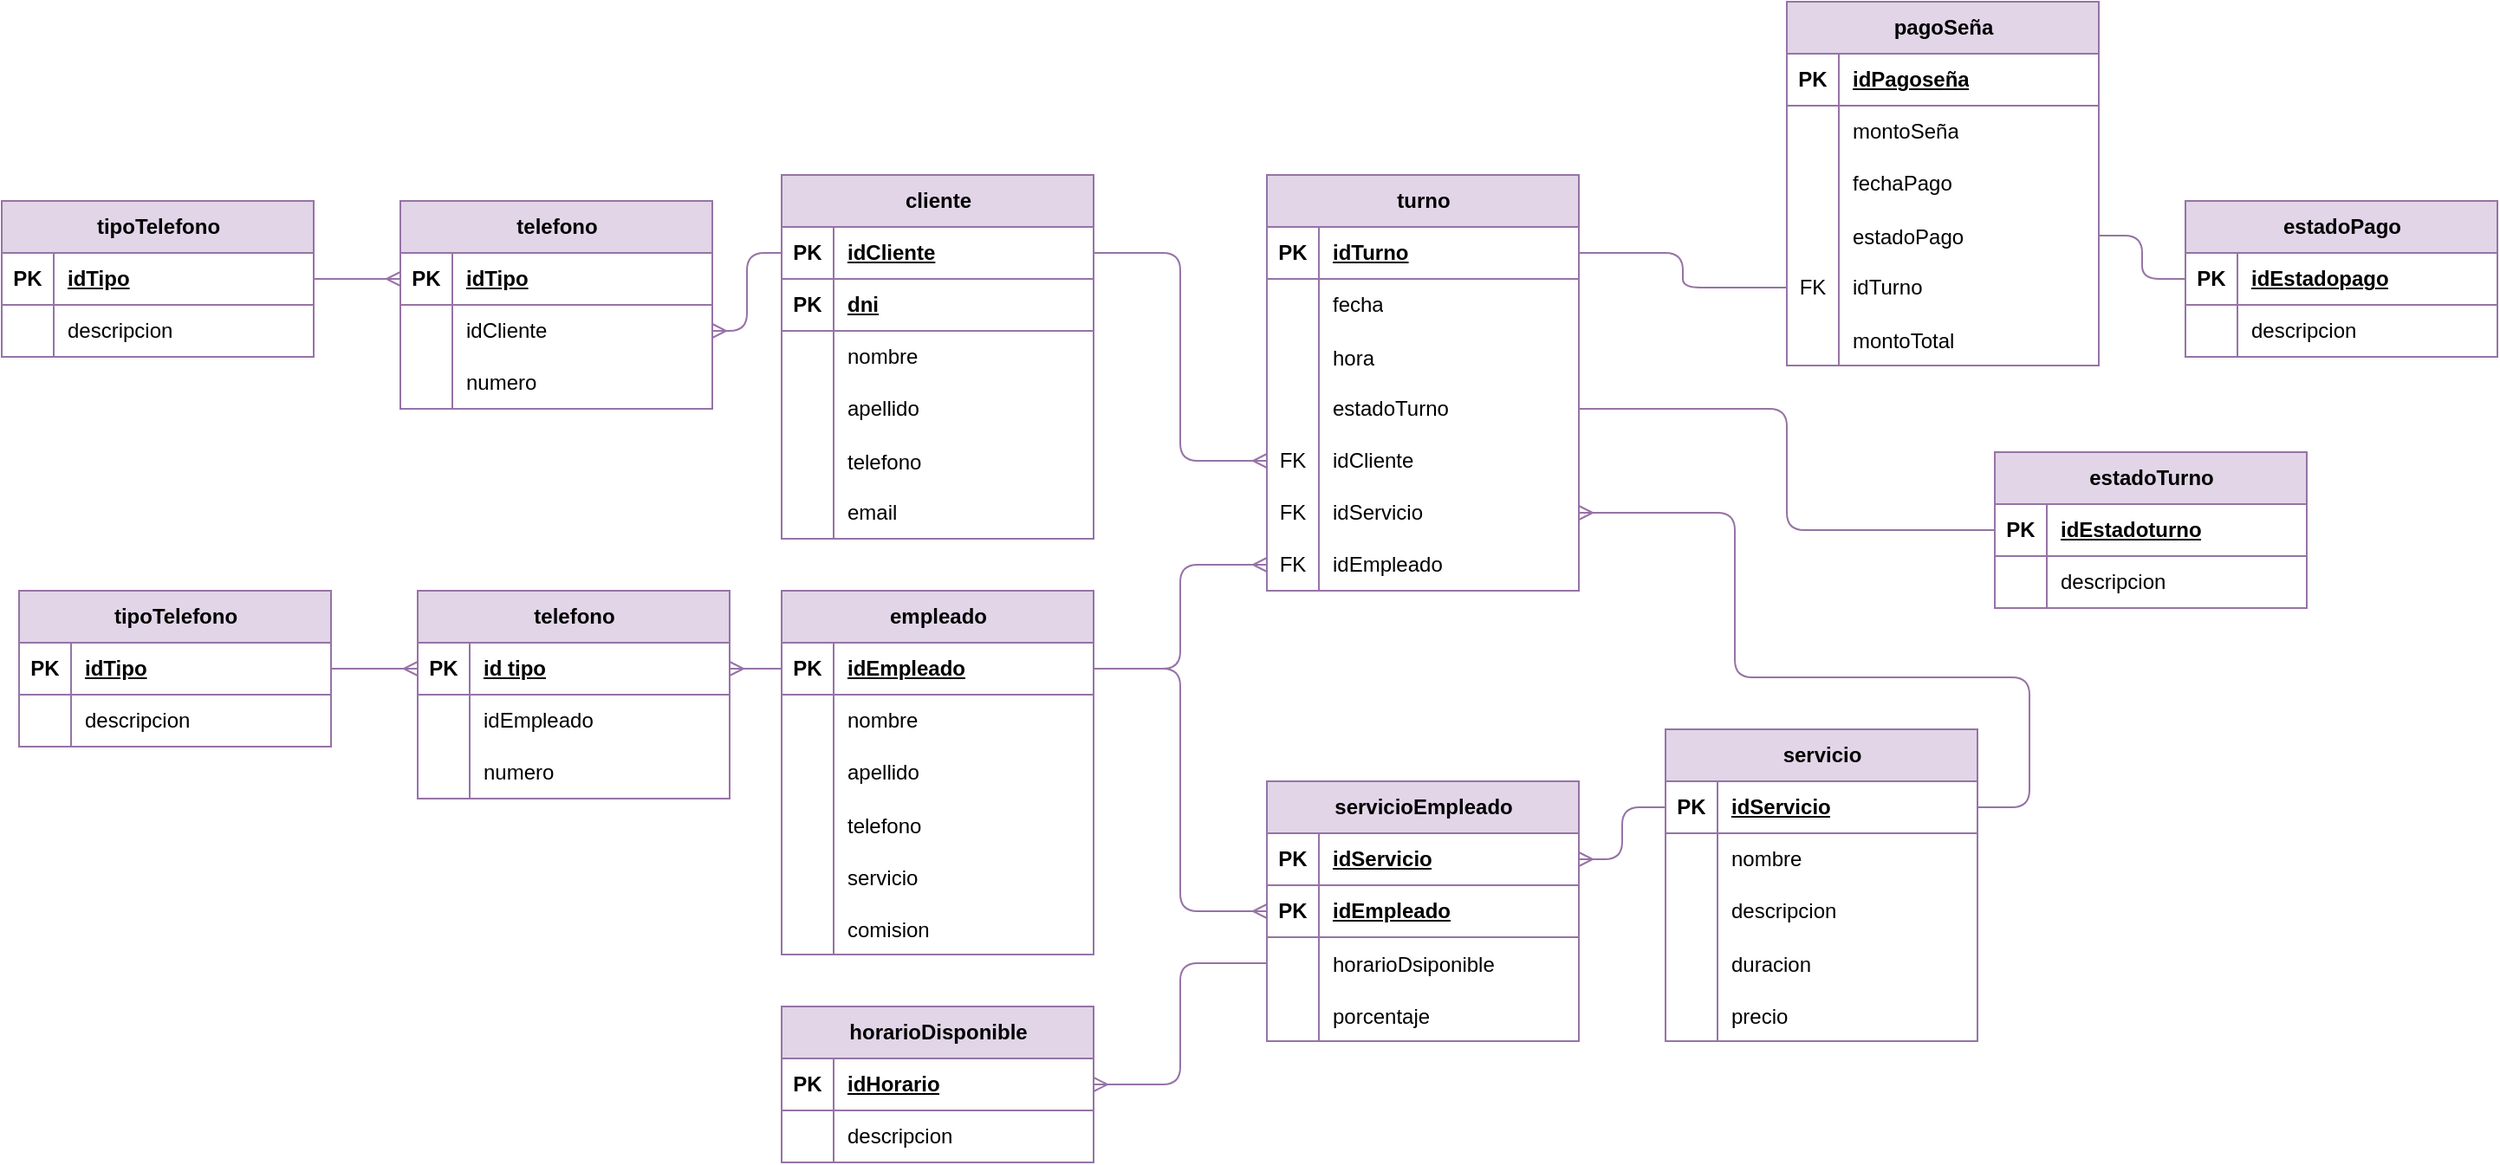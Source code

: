 <mxfile version="24.7.16">
  <diagram id="R2lEEEUBdFMjLlhIrx00" name="Page-1">
    <mxGraphModel grid="0" page="1" gridSize="10" guides="1" tooltips="1" connect="1" arrows="1" fold="1" pageScale="1" pageWidth="1654" pageHeight="1169" math="0" shadow="0" extFonts="Permanent Marker^https://fonts.googleapis.com/css?family=Permanent+Marker">
      <root>
        <mxCell id="0" />
        <mxCell id="1" parent="0" />
        <mxCell id="-satsIHZ6jTwkEi7ZBdm-1" value="cliente" style="shape=table;startSize=30;container=1;collapsible=1;childLayout=tableLayout;fixedRows=1;rowLines=0;fontStyle=1;align=center;resizeLast=1;html=1;fillColor=#e1d5e7;strokeColor=#9673a6;" vertex="1" parent="1">
          <mxGeometry x="-1110" y="340" width="180" height="210" as="geometry" />
        </mxCell>
        <mxCell id="-satsIHZ6jTwkEi7ZBdm-2" value="" style="shape=tableRow;horizontal=0;startSize=0;swimlaneHead=0;swimlaneBody=0;fillColor=none;collapsible=0;dropTarget=0;points=[[0,0.5],[1,0.5]];portConstraint=eastwest;top=0;left=0;right=0;bottom=1;strokeColor=#9673a6;" vertex="1" parent="-satsIHZ6jTwkEi7ZBdm-1">
          <mxGeometry y="30" width="180" height="30" as="geometry" />
        </mxCell>
        <mxCell id="-satsIHZ6jTwkEi7ZBdm-3" value="PK" style="shape=partialRectangle;connectable=0;fillColor=none;top=0;left=0;bottom=0;right=0;fontStyle=1;overflow=hidden;whiteSpace=wrap;html=1;" vertex="1" parent="-satsIHZ6jTwkEi7ZBdm-2">
          <mxGeometry width="30" height="30" as="geometry">
            <mxRectangle width="30" height="30" as="alternateBounds" />
          </mxGeometry>
        </mxCell>
        <mxCell id="-satsIHZ6jTwkEi7ZBdm-4" value="idCliente" style="shape=partialRectangle;connectable=0;fillColor=none;top=0;left=0;bottom=0;right=0;align=left;spacingLeft=6;fontStyle=5;overflow=hidden;whiteSpace=wrap;html=1;" vertex="1" parent="-satsIHZ6jTwkEi7ZBdm-2">
          <mxGeometry x="30" width="150" height="30" as="geometry">
            <mxRectangle width="150" height="30" as="alternateBounds" />
          </mxGeometry>
        </mxCell>
        <mxCell id="-satsIHZ6jTwkEi7ZBdm-17" value="" style="shape=tableRow;horizontal=0;startSize=0;swimlaneHead=0;swimlaneBody=0;fillColor=none;collapsible=0;dropTarget=0;points=[[0,0.5],[1,0.5]];portConstraint=eastwest;top=0;left=0;right=0;bottom=1;strokeColor=#9673A6;" vertex="1" parent="-satsIHZ6jTwkEi7ZBdm-1">
          <mxGeometry y="60" width="180" height="30" as="geometry" />
        </mxCell>
        <mxCell id="-satsIHZ6jTwkEi7ZBdm-18" value="PK" style="shape=partialRectangle;connectable=0;fillColor=none;top=0;left=0;bottom=0;right=0;fontStyle=1;overflow=hidden;whiteSpace=wrap;html=1;" vertex="1" parent="-satsIHZ6jTwkEi7ZBdm-17">
          <mxGeometry width="30" height="30" as="geometry">
            <mxRectangle width="30" height="30" as="alternateBounds" />
          </mxGeometry>
        </mxCell>
        <mxCell id="-satsIHZ6jTwkEi7ZBdm-19" value="dni" style="shape=partialRectangle;connectable=0;fillColor=none;top=0;left=0;bottom=0;right=0;align=left;spacingLeft=6;fontStyle=5;overflow=hidden;whiteSpace=wrap;html=1;" vertex="1" parent="-satsIHZ6jTwkEi7ZBdm-17">
          <mxGeometry x="30" width="150" height="30" as="geometry">
            <mxRectangle width="150" height="30" as="alternateBounds" />
          </mxGeometry>
        </mxCell>
        <mxCell id="-satsIHZ6jTwkEi7ZBdm-5" value="" style="shape=tableRow;horizontal=0;startSize=0;swimlaneHead=0;swimlaneBody=0;fillColor=none;collapsible=0;dropTarget=0;points=[[0,0.5],[1,0.5]];portConstraint=eastwest;top=0;left=0;right=0;bottom=0;" vertex="1" parent="-satsIHZ6jTwkEi7ZBdm-1">
          <mxGeometry y="90" width="180" height="30" as="geometry" />
        </mxCell>
        <mxCell id="-satsIHZ6jTwkEi7ZBdm-6" value="" style="shape=partialRectangle;connectable=0;fillColor=none;top=0;left=0;bottom=0;right=0;editable=1;overflow=hidden;whiteSpace=wrap;html=1;" vertex="1" parent="-satsIHZ6jTwkEi7ZBdm-5">
          <mxGeometry width="30" height="30" as="geometry">
            <mxRectangle width="30" height="30" as="alternateBounds" />
          </mxGeometry>
        </mxCell>
        <mxCell id="-satsIHZ6jTwkEi7ZBdm-7" value="nombre" style="shape=partialRectangle;connectable=0;fillColor=none;top=0;left=0;bottom=0;right=0;align=left;spacingLeft=6;overflow=hidden;whiteSpace=wrap;html=1;" vertex="1" parent="-satsIHZ6jTwkEi7ZBdm-5">
          <mxGeometry x="30" width="150" height="30" as="geometry">
            <mxRectangle width="150" height="30" as="alternateBounds" />
          </mxGeometry>
        </mxCell>
        <mxCell id="-satsIHZ6jTwkEi7ZBdm-8" value="" style="shape=tableRow;horizontal=0;startSize=0;swimlaneHead=0;swimlaneBody=0;fillColor=none;collapsible=0;dropTarget=0;points=[[0,0.5],[1,0.5]];portConstraint=eastwest;top=0;left=0;right=0;bottom=0;" vertex="1" parent="-satsIHZ6jTwkEi7ZBdm-1">
          <mxGeometry y="120" width="180" height="30" as="geometry" />
        </mxCell>
        <mxCell id="-satsIHZ6jTwkEi7ZBdm-9" value="" style="shape=partialRectangle;connectable=0;fillColor=none;top=0;left=0;bottom=0;right=0;editable=1;overflow=hidden;whiteSpace=wrap;html=1;" vertex="1" parent="-satsIHZ6jTwkEi7ZBdm-8">
          <mxGeometry width="30" height="30" as="geometry">
            <mxRectangle width="30" height="30" as="alternateBounds" />
          </mxGeometry>
        </mxCell>
        <mxCell id="-satsIHZ6jTwkEi7ZBdm-10" value="apellido" style="shape=partialRectangle;connectable=0;fillColor=none;top=0;left=0;bottom=0;right=0;align=left;spacingLeft=6;overflow=hidden;whiteSpace=wrap;html=1;" vertex="1" parent="-satsIHZ6jTwkEi7ZBdm-8">
          <mxGeometry x="30" width="150" height="30" as="geometry">
            <mxRectangle width="150" height="30" as="alternateBounds" />
          </mxGeometry>
        </mxCell>
        <mxCell id="-satsIHZ6jTwkEi7ZBdm-20" value="" style="shape=tableRow;horizontal=0;startSize=0;swimlaneHead=0;swimlaneBody=0;fillColor=none;collapsible=0;dropTarget=0;points=[[0,0.5],[1,0.5]];portConstraint=eastwest;top=0;left=0;right=0;bottom=0;" vertex="1" parent="-satsIHZ6jTwkEi7ZBdm-1">
          <mxGeometry y="150" width="180" height="30" as="geometry" />
        </mxCell>
        <mxCell id="-satsIHZ6jTwkEi7ZBdm-21" value="" style="shape=partialRectangle;connectable=0;fillColor=none;top=0;left=0;bottom=0;right=0;editable=1;overflow=hidden;" vertex="1" parent="-satsIHZ6jTwkEi7ZBdm-20">
          <mxGeometry width="30" height="30" as="geometry">
            <mxRectangle width="30" height="30" as="alternateBounds" />
          </mxGeometry>
        </mxCell>
        <mxCell id="-satsIHZ6jTwkEi7ZBdm-22" value="telefono" style="shape=partialRectangle;connectable=0;fillColor=none;top=0;left=0;bottom=0;right=0;align=left;spacingLeft=6;overflow=hidden;" vertex="1" parent="-satsIHZ6jTwkEi7ZBdm-20">
          <mxGeometry x="30" width="150" height="30" as="geometry">
            <mxRectangle width="150" height="30" as="alternateBounds" />
          </mxGeometry>
        </mxCell>
        <mxCell id="-satsIHZ6jTwkEi7ZBdm-11" value="" style="shape=tableRow;horizontal=0;startSize=0;swimlaneHead=0;swimlaneBody=0;fillColor=none;collapsible=0;dropTarget=0;points=[[0,0.5],[1,0.5]];portConstraint=eastwest;top=0;left=0;right=0;bottom=0;" vertex="1" parent="-satsIHZ6jTwkEi7ZBdm-1">
          <mxGeometry y="180" width="180" height="30" as="geometry" />
        </mxCell>
        <mxCell id="-satsIHZ6jTwkEi7ZBdm-12" value="" style="shape=partialRectangle;connectable=0;fillColor=none;top=0;left=0;bottom=0;right=0;editable=1;overflow=hidden;whiteSpace=wrap;html=1;" vertex="1" parent="-satsIHZ6jTwkEi7ZBdm-11">
          <mxGeometry width="30" height="30" as="geometry">
            <mxRectangle width="30" height="30" as="alternateBounds" />
          </mxGeometry>
        </mxCell>
        <mxCell id="-satsIHZ6jTwkEi7ZBdm-13" value="email" style="shape=partialRectangle;connectable=0;fillColor=none;top=0;left=0;bottom=0;right=0;align=left;spacingLeft=6;overflow=hidden;whiteSpace=wrap;html=1;" vertex="1" parent="-satsIHZ6jTwkEi7ZBdm-11">
          <mxGeometry x="30" width="150" height="30" as="geometry">
            <mxRectangle width="150" height="30" as="alternateBounds" />
          </mxGeometry>
        </mxCell>
        <mxCell id="-satsIHZ6jTwkEi7ZBdm-23" value="servicio" style="shape=table;startSize=30;container=1;collapsible=1;childLayout=tableLayout;fixedRows=1;rowLines=0;fontStyle=1;align=center;resizeLast=1;html=1;fillColor=#e1d5e7;strokeColor=#9673a6;" vertex="1" parent="1">
          <mxGeometry x="-600" y="660" width="180" height="180" as="geometry" />
        </mxCell>
        <mxCell id="-satsIHZ6jTwkEi7ZBdm-24" value="" style="shape=tableRow;horizontal=0;startSize=0;swimlaneHead=0;swimlaneBody=0;fillColor=none;collapsible=0;dropTarget=0;points=[[0,0.5],[1,0.5]];portConstraint=eastwest;top=0;left=0;right=0;bottom=1;strokeColor=#9673a6;" vertex="1" parent="-satsIHZ6jTwkEi7ZBdm-23">
          <mxGeometry y="30" width="180" height="30" as="geometry" />
        </mxCell>
        <mxCell id="-satsIHZ6jTwkEi7ZBdm-25" value="PK" style="shape=partialRectangle;connectable=0;fillColor=none;top=0;left=0;bottom=0;right=0;fontStyle=1;overflow=hidden;whiteSpace=wrap;html=1;" vertex="1" parent="-satsIHZ6jTwkEi7ZBdm-24">
          <mxGeometry width="30" height="30" as="geometry">
            <mxRectangle width="30" height="30" as="alternateBounds" />
          </mxGeometry>
        </mxCell>
        <mxCell id="-satsIHZ6jTwkEi7ZBdm-26" value="idServicio" style="shape=partialRectangle;connectable=0;fillColor=none;top=0;left=0;bottom=0;right=0;align=left;spacingLeft=6;fontStyle=5;overflow=hidden;whiteSpace=wrap;html=1;" vertex="1" parent="-satsIHZ6jTwkEi7ZBdm-24">
          <mxGeometry x="30" width="150" height="30" as="geometry">
            <mxRectangle width="150" height="30" as="alternateBounds" />
          </mxGeometry>
        </mxCell>
        <mxCell id="-satsIHZ6jTwkEi7ZBdm-27" value="" style="shape=tableRow;horizontal=0;startSize=0;swimlaneHead=0;swimlaneBody=0;fillColor=none;collapsible=0;dropTarget=0;points=[[0,0.5],[1,0.5]];portConstraint=eastwest;top=0;left=0;right=0;bottom=0;" vertex="1" parent="-satsIHZ6jTwkEi7ZBdm-23">
          <mxGeometry y="60" width="180" height="30" as="geometry" />
        </mxCell>
        <mxCell id="-satsIHZ6jTwkEi7ZBdm-28" value="" style="shape=partialRectangle;connectable=0;fillColor=none;top=0;left=0;bottom=0;right=0;editable=1;overflow=hidden;whiteSpace=wrap;html=1;" vertex="1" parent="-satsIHZ6jTwkEi7ZBdm-27">
          <mxGeometry width="30" height="30" as="geometry">
            <mxRectangle width="30" height="30" as="alternateBounds" />
          </mxGeometry>
        </mxCell>
        <mxCell id="-satsIHZ6jTwkEi7ZBdm-29" value="nombre" style="shape=partialRectangle;connectable=0;fillColor=none;top=0;left=0;bottom=0;right=0;align=left;spacingLeft=6;overflow=hidden;whiteSpace=wrap;html=1;" vertex="1" parent="-satsIHZ6jTwkEi7ZBdm-27">
          <mxGeometry x="30" width="150" height="30" as="geometry">
            <mxRectangle width="150" height="30" as="alternateBounds" />
          </mxGeometry>
        </mxCell>
        <mxCell id="-satsIHZ6jTwkEi7ZBdm-30" value="" style="shape=tableRow;horizontal=0;startSize=0;swimlaneHead=0;swimlaneBody=0;fillColor=none;collapsible=0;dropTarget=0;points=[[0,0.5],[1,0.5]];portConstraint=eastwest;top=0;left=0;right=0;bottom=0;" vertex="1" parent="-satsIHZ6jTwkEi7ZBdm-23">
          <mxGeometry y="90" width="180" height="30" as="geometry" />
        </mxCell>
        <mxCell id="-satsIHZ6jTwkEi7ZBdm-31" value="" style="shape=partialRectangle;connectable=0;fillColor=none;top=0;left=0;bottom=0;right=0;editable=1;overflow=hidden;whiteSpace=wrap;html=1;" vertex="1" parent="-satsIHZ6jTwkEi7ZBdm-30">
          <mxGeometry width="30" height="30" as="geometry">
            <mxRectangle width="30" height="30" as="alternateBounds" />
          </mxGeometry>
        </mxCell>
        <mxCell id="-satsIHZ6jTwkEi7ZBdm-32" value="descripcion" style="shape=partialRectangle;connectable=0;fillColor=none;top=0;left=0;bottom=0;right=0;align=left;spacingLeft=6;overflow=hidden;whiteSpace=wrap;html=1;" vertex="1" parent="-satsIHZ6jTwkEi7ZBdm-30">
          <mxGeometry x="30" width="150" height="30" as="geometry">
            <mxRectangle width="150" height="30" as="alternateBounds" />
          </mxGeometry>
        </mxCell>
        <mxCell id="-satsIHZ6jTwkEi7ZBdm-36" value="" style="shape=tableRow;horizontal=0;startSize=0;swimlaneHead=0;swimlaneBody=0;fillColor=none;collapsible=0;dropTarget=0;points=[[0,0.5],[1,0.5]];portConstraint=eastwest;top=0;left=0;right=0;bottom=0;" vertex="1" parent="-satsIHZ6jTwkEi7ZBdm-23">
          <mxGeometry y="120" width="180" height="30" as="geometry" />
        </mxCell>
        <mxCell id="-satsIHZ6jTwkEi7ZBdm-37" value="" style="shape=partialRectangle;connectable=0;fillColor=none;top=0;left=0;bottom=0;right=0;editable=1;overflow=hidden;" vertex="1" parent="-satsIHZ6jTwkEi7ZBdm-36">
          <mxGeometry width="30" height="30" as="geometry">
            <mxRectangle width="30" height="30" as="alternateBounds" />
          </mxGeometry>
        </mxCell>
        <mxCell id="-satsIHZ6jTwkEi7ZBdm-38" value="duracion" style="shape=partialRectangle;connectable=0;fillColor=none;top=0;left=0;bottom=0;right=0;align=left;spacingLeft=6;overflow=hidden;" vertex="1" parent="-satsIHZ6jTwkEi7ZBdm-36">
          <mxGeometry x="30" width="150" height="30" as="geometry">
            <mxRectangle width="150" height="30" as="alternateBounds" />
          </mxGeometry>
        </mxCell>
        <mxCell id="-satsIHZ6jTwkEi7ZBdm-39" value="" style="shape=tableRow;horizontal=0;startSize=0;swimlaneHead=0;swimlaneBody=0;fillColor=none;collapsible=0;dropTarget=0;points=[[0,0.5],[1,0.5]];portConstraint=eastwest;top=0;left=0;right=0;bottom=0;" vertex="1" parent="-satsIHZ6jTwkEi7ZBdm-23">
          <mxGeometry y="150" width="180" height="30" as="geometry" />
        </mxCell>
        <mxCell id="-satsIHZ6jTwkEi7ZBdm-40" value="" style="shape=partialRectangle;connectable=0;fillColor=none;top=0;left=0;bottom=0;right=0;editable=1;overflow=hidden;" vertex="1" parent="-satsIHZ6jTwkEi7ZBdm-39">
          <mxGeometry width="30" height="30" as="geometry">
            <mxRectangle width="30" height="30" as="alternateBounds" />
          </mxGeometry>
        </mxCell>
        <mxCell id="-satsIHZ6jTwkEi7ZBdm-41" value="precio" style="shape=partialRectangle;connectable=0;fillColor=none;top=0;left=0;bottom=0;right=0;align=left;spacingLeft=6;overflow=hidden;" vertex="1" parent="-satsIHZ6jTwkEi7ZBdm-39">
          <mxGeometry x="30" width="150" height="30" as="geometry">
            <mxRectangle width="150" height="30" as="alternateBounds" />
          </mxGeometry>
        </mxCell>
        <mxCell id="-satsIHZ6jTwkEi7ZBdm-42" value="empleado" style="shape=table;startSize=30;container=1;collapsible=1;childLayout=tableLayout;fixedRows=1;rowLines=0;fontStyle=1;align=center;resizeLast=1;html=1;fillColor=#e1d5e7;strokeColor=#9673a6;" vertex="1" parent="1">
          <mxGeometry x="-1110" y="580" width="180" height="210" as="geometry" />
        </mxCell>
        <mxCell id="-satsIHZ6jTwkEi7ZBdm-43" value="" style="shape=tableRow;horizontal=0;startSize=0;swimlaneHead=0;swimlaneBody=0;fillColor=none;collapsible=0;dropTarget=0;points=[[0,0.5],[1,0.5]];portConstraint=eastwest;top=0;left=0;right=0;bottom=1;strokeColor=#9673a6;" vertex="1" parent="-satsIHZ6jTwkEi7ZBdm-42">
          <mxGeometry y="30" width="180" height="30" as="geometry" />
        </mxCell>
        <mxCell id="-satsIHZ6jTwkEi7ZBdm-44" value="PK" style="shape=partialRectangle;connectable=0;fillColor=none;top=0;left=0;bottom=0;right=0;fontStyle=1;overflow=hidden;whiteSpace=wrap;html=1;" vertex="1" parent="-satsIHZ6jTwkEi7ZBdm-43">
          <mxGeometry width="30" height="30" as="geometry">
            <mxRectangle width="30" height="30" as="alternateBounds" />
          </mxGeometry>
        </mxCell>
        <mxCell id="-satsIHZ6jTwkEi7ZBdm-45" value="idEmpleado" style="shape=partialRectangle;connectable=0;fillColor=none;top=0;left=0;bottom=0;right=0;align=left;spacingLeft=6;fontStyle=5;overflow=hidden;whiteSpace=wrap;html=1;" vertex="1" parent="-satsIHZ6jTwkEi7ZBdm-43">
          <mxGeometry x="30" width="150" height="30" as="geometry">
            <mxRectangle width="150" height="30" as="alternateBounds" />
          </mxGeometry>
        </mxCell>
        <mxCell id="-satsIHZ6jTwkEi7ZBdm-46" value="" style="shape=tableRow;horizontal=0;startSize=0;swimlaneHead=0;swimlaneBody=0;fillColor=none;collapsible=0;dropTarget=0;points=[[0,0.5],[1,0.5]];portConstraint=eastwest;top=0;left=0;right=0;bottom=0;" vertex="1" parent="-satsIHZ6jTwkEi7ZBdm-42">
          <mxGeometry y="60" width="180" height="30" as="geometry" />
        </mxCell>
        <mxCell id="-satsIHZ6jTwkEi7ZBdm-47" value="" style="shape=partialRectangle;connectable=0;fillColor=none;top=0;left=0;bottom=0;right=0;editable=1;overflow=hidden;whiteSpace=wrap;html=1;" vertex="1" parent="-satsIHZ6jTwkEi7ZBdm-46">
          <mxGeometry width="30" height="30" as="geometry">
            <mxRectangle width="30" height="30" as="alternateBounds" />
          </mxGeometry>
        </mxCell>
        <mxCell id="-satsIHZ6jTwkEi7ZBdm-48" value="nombre" style="shape=partialRectangle;connectable=0;fillColor=none;top=0;left=0;bottom=0;right=0;align=left;spacingLeft=6;overflow=hidden;whiteSpace=wrap;html=1;" vertex="1" parent="-satsIHZ6jTwkEi7ZBdm-46">
          <mxGeometry x="30" width="150" height="30" as="geometry">
            <mxRectangle width="150" height="30" as="alternateBounds" />
          </mxGeometry>
        </mxCell>
        <mxCell id="-satsIHZ6jTwkEi7ZBdm-49" value="" style="shape=tableRow;horizontal=0;startSize=0;swimlaneHead=0;swimlaneBody=0;fillColor=none;collapsible=0;dropTarget=0;points=[[0,0.5],[1,0.5]];portConstraint=eastwest;top=0;left=0;right=0;bottom=0;" vertex="1" parent="-satsIHZ6jTwkEi7ZBdm-42">
          <mxGeometry y="90" width="180" height="30" as="geometry" />
        </mxCell>
        <mxCell id="-satsIHZ6jTwkEi7ZBdm-50" value="" style="shape=partialRectangle;connectable=0;fillColor=none;top=0;left=0;bottom=0;right=0;editable=1;overflow=hidden;whiteSpace=wrap;html=1;" vertex="1" parent="-satsIHZ6jTwkEi7ZBdm-49">
          <mxGeometry width="30" height="30" as="geometry">
            <mxRectangle width="30" height="30" as="alternateBounds" />
          </mxGeometry>
        </mxCell>
        <mxCell id="-satsIHZ6jTwkEi7ZBdm-51" value="apellido" style="shape=partialRectangle;connectable=0;fillColor=none;top=0;left=0;bottom=0;right=0;align=left;spacingLeft=6;overflow=hidden;whiteSpace=wrap;html=1;" vertex="1" parent="-satsIHZ6jTwkEi7ZBdm-49">
          <mxGeometry x="30" width="150" height="30" as="geometry">
            <mxRectangle width="150" height="30" as="alternateBounds" />
          </mxGeometry>
        </mxCell>
        <mxCell id="-satsIHZ6jTwkEi7ZBdm-58" value="" style="shape=tableRow;horizontal=0;startSize=0;swimlaneHead=0;swimlaneBody=0;fillColor=none;collapsible=0;dropTarget=0;points=[[0,0.5],[1,0.5]];portConstraint=eastwest;top=0;left=0;right=0;bottom=0;" vertex="1" parent="-satsIHZ6jTwkEi7ZBdm-42">
          <mxGeometry y="120" width="180" height="30" as="geometry" />
        </mxCell>
        <mxCell id="-satsIHZ6jTwkEi7ZBdm-59" value="" style="shape=partialRectangle;connectable=0;fillColor=none;top=0;left=0;bottom=0;right=0;editable=1;overflow=hidden;" vertex="1" parent="-satsIHZ6jTwkEi7ZBdm-58">
          <mxGeometry width="30" height="30" as="geometry">
            <mxRectangle width="30" height="30" as="alternateBounds" />
          </mxGeometry>
        </mxCell>
        <mxCell id="-satsIHZ6jTwkEi7ZBdm-60" value="telefono" style="shape=partialRectangle;connectable=0;fillColor=none;top=0;left=0;bottom=0;right=0;align=left;spacingLeft=6;overflow=hidden;" vertex="1" parent="-satsIHZ6jTwkEi7ZBdm-58">
          <mxGeometry x="30" width="150" height="30" as="geometry">
            <mxRectangle width="150" height="30" as="alternateBounds" />
          </mxGeometry>
        </mxCell>
        <mxCell id="qy5vmS0Q0-4UmETglkG2-4" value="" style="shape=tableRow;horizontal=0;startSize=0;swimlaneHead=0;swimlaneBody=0;fillColor=none;collapsible=0;dropTarget=0;points=[[0,0.5],[1,0.5]];portConstraint=eastwest;top=0;left=0;right=0;bottom=0;" vertex="1" parent="-satsIHZ6jTwkEi7ZBdm-42">
          <mxGeometry y="150" width="180" height="30" as="geometry" />
        </mxCell>
        <mxCell id="qy5vmS0Q0-4UmETglkG2-5" value="" style="shape=partialRectangle;connectable=0;fillColor=none;top=0;left=0;bottom=0;right=0;editable=1;overflow=hidden;" vertex="1" parent="qy5vmS0Q0-4UmETglkG2-4">
          <mxGeometry width="30" height="30" as="geometry">
            <mxRectangle width="30" height="30" as="alternateBounds" />
          </mxGeometry>
        </mxCell>
        <mxCell id="qy5vmS0Q0-4UmETglkG2-6" value="servicio" style="shape=partialRectangle;connectable=0;fillColor=none;top=0;left=0;bottom=0;right=0;align=left;spacingLeft=6;overflow=hidden;" vertex="1" parent="qy5vmS0Q0-4UmETglkG2-4">
          <mxGeometry x="30" width="150" height="30" as="geometry">
            <mxRectangle width="150" height="30" as="alternateBounds" />
          </mxGeometry>
        </mxCell>
        <mxCell id="-satsIHZ6jTwkEi7ZBdm-55" value="" style="shape=tableRow;horizontal=0;startSize=0;swimlaneHead=0;swimlaneBody=0;fillColor=none;collapsible=0;dropTarget=0;points=[[0,0.5],[1,0.5]];portConstraint=eastwest;top=0;left=0;right=0;bottom=0;" vertex="1" parent="-satsIHZ6jTwkEi7ZBdm-42">
          <mxGeometry y="180" width="180" height="30" as="geometry" />
        </mxCell>
        <mxCell id="-satsIHZ6jTwkEi7ZBdm-56" value="" style="shape=partialRectangle;connectable=0;fillColor=none;top=0;left=0;bottom=0;right=0;editable=1;overflow=hidden;" vertex="1" parent="-satsIHZ6jTwkEi7ZBdm-55">
          <mxGeometry width="30" height="30" as="geometry">
            <mxRectangle width="30" height="30" as="alternateBounds" />
          </mxGeometry>
        </mxCell>
        <mxCell id="-satsIHZ6jTwkEi7ZBdm-57" value="comision" style="shape=partialRectangle;connectable=0;fillColor=none;top=0;left=0;bottom=0;right=0;align=left;spacingLeft=6;overflow=hidden;" vertex="1" parent="-satsIHZ6jTwkEi7ZBdm-55">
          <mxGeometry x="30" width="150" height="30" as="geometry">
            <mxRectangle width="150" height="30" as="alternateBounds" />
          </mxGeometry>
        </mxCell>
        <mxCell id="-satsIHZ6jTwkEi7ZBdm-61" value="turno" style="shape=table;startSize=30;container=1;collapsible=1;childLayout=tableLayout;fixedRows=1;rowLines=0;fontStyle=1;align=center;resizeLast=1;html=1;fillColor=#e1d5e7;strokeColor=#9673a6;" vertex="1" parent="1">
          <mxGeometry x="-830" y="340" width="180" height="240" as="geometry" />
        </mxCell>
        <mxCell id="-satsIHZ6jTwkEi7ZBdm-62" value="" style="shape=tableRow;horizontal=0;startSize=0;swimlaneHead=0;swimlaneBody=0;fillColor=none;collapsible=0;dropTarget=0;points=[[0,0.5],[1,0.5]];portConstraint=eastwest;top=0;left=0;right=0;bottom=1;strokeColor=#9673a6;" vertex="1" parent="-satsIHZ6jTwkEi7ZBdm-61">
          <mxGeometry y="30" width="180" height="30" as="geometry" />
        </mxCell>
        <mxCell id="-satsIHZ6jTwkEi7ZBdm-63" value="PK" style="shape=partialRectangle;connectable=0;fillColor=none;top=0;left=0;bottom=0;right=0;fontStyle=1;overflow=hidden;whiteSpace=wrap;html=1;" vertex="1" parent="-satsIHZ6jTwkEi7ZBdm-62">
          <mxGeometry width="30" height="30" as="geometry">
            <mxRectangle width="30" height="30" as="alternateBounds" />
          </mxGeometry>
        </mxCell>
        <mxCell id="-satsIHZ6jTwkEi7ZBdm-64" value="idTurno" style="shape=partialRectangle;connectable=0;fillColor=none;top=0;left=0;bottom=0;right=0;align=left;spacingLeft=6;fontStyle=5;overflow=hidden;whiteSpace=wrap;html=1;" vertex="1" parent="-satsIHZ6jTwkEi7ZBdm-62">
          <mxGeometry x="30" width="150" height="30" as="geometry">
            <mxRectangle width="150" height="30" as="alternateBounds" />
          </mxGeometry>
        </mxCell>
        <mxCell id="-satsIHZ6jTwkEi7ZBdm-65" value="" style="shape=tableRow;horizontal=0;startSize=0;swimlaneHead=0;swimlaneBody=0;fillColor=none;collapsible=0;dropTarget=0;points=[[0,0.5],[1,0.5]];portConstraint=eastwest;top=0;left=0;right=0;bottom=0;" vertex="1" parent="-satsIHZ6jTwkEi7ZBdm-61">
          <mxGeometry y="60" width="180" height="30" as="geometry" />
        </mxCell>
        <mxCell id="-satsIHZ6jTwkEi7ZBdm-66" value="" style="shape=partialRectangle;connectable=0;fillColor=none;top=0;left=0;bottom=0;right=0;editable=1;overflow=hidden;whiteSpace=wrap;html=1;" vertex="1" parent="-satsIHZ6jTwkEi7ZBdm-65">
          <mxGeometry width="30" height="30" as="geometry">
            <mxRectangle width="30" height="30" as="alternateBounds" />
          </mxGeometry>
        </mxCell>
        <mxCell id="-satsIHZ6jTwkEi7ZBdm-67" value="fecha" style="shape=partialRectangle;connectable=0;fillColor=none;top=0;left=0;bottom=0;right=0;align=left;spacingLeft=6;overflow=hidden;whiteSpace=wrap;html=1;" vertex="1" parent="-satsIHZ6jTwkEi7ZBdm-65">
          <mxGeometry x="30" width="150" height="30" as="geometry">
            <mxRectangle width="150" height="30" as="alternateBounds" />
          </mxGeometry>
        </mxCell>
        <mxCell id="-satsIHZ6jTwkEi7ZBdm-74" value="" style="shape=tableRow;horizontal=0;startSize=0;swimlaneHead=0;swimlaneBody=0;fillColor=none;collapsible=0;dropTarget=0;points=[[0,0.5],[1,0.5]];portConstraint=eastwest;top=0;left=0;right=0;bottom=0;" vertex="1" parent="-satsIHZ6jTwkEi7ZBdm-61">
          <mxGeometry y="90" width="180" height="30" as="geometry" />
        </mxCell>
        <mxCell id="-satsIHZ6jTwkEi7ZBdm-75" value="" style="shape=partialRectangle;connectable=0;fillColor=none;top=0;left=0;bottom=0;right=0;editable=1;overflow=hidden;" vertex="1" parent="-satsIHZ6jTwkEi7ZBdm-74">
          <mxGeometry width="30" height="30" as="geometry">
            <mxRectangle width="30" height="30" as="alternateBounds" />
          </mxGeometry>
        </mxCell>
        <mxCell id="-satsIHZ6jTwkEi7ZBdm-76" value="hora" style="shape=partialRectangle;connectable=0;fillColor=none;top=0;left=0;bottom=0;right=0;align=left;spacingLeft=6;overflow=hidden;" vertex="1" parent="-satsIHZ6jTwkEi7ZBdm-74">
          <mxGeometry x="30" width="150" height="30" as="geometry">
            <mxRectangle width="150" height="30" as="alternateBounds" />
          </mxGeometry>
        </mxCell>
        <mxCell id="-satsIHZ6jTwkEi7ZBdm-68" value="" style="shape=tableRow;horizontal=0;startSize=0;swimlaneHead=0;swimlaneBody=0;fillColor=none;collapsible=0;dropTarget=0;points=[[0,0.5],[1,0.5]];portConstraint=eastwest;top=0;left=0;right=0;bottom=0;" vertex="1" parent="-satsIHZ6jTwkEi7ZBdm-61">
          <mxGeometry y="120" width="180" height="30" as="geometry" />
        </mxCell>
        <mxCell id="-satsIHZ6jTwkEi7ZBdm-69" value="" style="shape=partialRectangle;connectable=0;fillColor=none;top=0;left=0;bottom=0;right=0;editable=1;overflow=hidden;whiteSpace=wrap;html=1;" vertex="1" parent="-satsIHZ6jTwkEi7ZBdm-68">
          <mxGeometry width="30" height="30" as="geometry">
            <mxRectangle width="30" height="30" as="alternateBounds" />
          </mxGeometry>
        </mxCell>
        <mxCell id="-satsIHZ6jTwkEi7ZBdm-70" value="estadoTurno" style="shape=partialRectangle;connectable=0;fillColor=none;top=0;left=0;bottom=0;right=0;align=left;spacingLeft=6;overflow=hidden;whiteSpace=wrap;html=1;" vertex="1" parent="-satsIHZ6jTwkEi7ZBdm-68">
          <mxGeometry x="30" width="150" height="30" as="geometry">
            <mxRectangle width="150" height="30" as="alternateBounds" />
          </mxGeometry>
        </mxCell>
        <mxCell id="-satsIHZ6jTwkEi7ZBdm-103" value="" style="shape=tableRow;horizontal=0;startSize=0;swimlaneHead=0;swimlaneBody=0;fillColor=none;collapsible=0;dropTarget=0;points=[[0,0.5],[1,0.5]];portConstraint=eastwest;top=0;left=0;right=0;bottom=0;strokeColor=default;align=center;verticalAlign=middle;fontFamily=Helvetica;fontSize=12;fontColor=default;" vertex="1" parent="-satsIHZ6jTwkEi7ZBdm-61">
          <mxGeometry y="150" width="180" height="30" as="geometry" />
        </mxCell>
        <mxCell id="-satsIHZ6jTwkEi7ZBdm-104" value="FK" style="shape=partialRectangle;connectable=0;fillColor=none;top=0;left=0;bottom=0;right=0;fontStyle=0;overflow=hidden;whiteSpace=wrap;html=1;strokeColor=default;align=center;verticalAlign=middle;fontFamily=Helvetica;fontSize=12;fontColor=default;" vertex="1" parent="-satsIHZ6jTwkEi7ZBdm-103">
          <mxGeometry width="30" height="30" as="geometry">
            <mxRectangle width="30" height="30" as="alternateBounds" />
          </mxGeometry>
        </mxCell>
        <mxCell id="-satsIHZ6jTwkEi7ZBdm-105" value="idCliente" style="shape=partialRectangle;connectable=0;fillColor=none;top=0;left=0;bottom=0;right=0;align=left;spacingLeft=6;fontStyle=0;overflow=hidden;whiteSpace=wrap;html=1;strokeColor=default;verticalAlign=middle;fontFamily=Helvetica;fontSize=12;fontColor=default;" vertex="1" parent="-satsIHZ6jTwkEi7ZBdm-103">
          <mxGeometry x="30" width="150" height="30" as="geometry">
            <mxRectangle width="150" height="30" as="alternateBounds" />
          </mxGeometry>
        </mxCell>
        <mxCell id="-satsIHZ6jTwkEi7ZBdm-106" value="" style="shape=tableRow;horizontal=0;startSize=0;swimlaneHead=0;swimlaneBody=0;fillColor=none;collapsible=0;dropTarget=0;points=[[0,0.5],[1,0.5]];portConstraint=eastwest;top=0;left=0;right=0;bottom=0;strokeColor=default;align=center;verticalAlign=middle;fontFamily=Helvetica;fontSize=12;fontColor=default;" vertex="1" parent="-satsIHZ6jTwkEi7ZBdm-61">
          <mxGeometry y="180" width="180" height="30" as="geometry" />
        </mxCell>
        <mxCell id="-satsIHZ6jTwkEi7ZBdm-107" value="FK" style="shape=partialRectangle;connectable=0;fillColor=none;top=0;left=0;bottom=0;right=0;fontStyle=0;overflow=hidden;whiteSpace=wrap;html=1;strokeColor=default;align=center;verticalAlign=middle;fontFamily=Helvetica;fontSize=12;fontColor=default;" vertex="1" parent="-satsIHZ6jTwkEi7ZBdm-106">
          <mxGeometry width="30" height="30" as="geometry">
            <mxRectangle width="30" height="30" as="alternateBounds" />
          </mxGeometry>
        </mxCell>
        <mxCell id="-satsIHZ6jTwkEi7ZBdm-108" value="idServicio" style="shape=partialRectangle;connectable=0;fillColor=none;top=0;left=0;bottom=0;right=0;align=left;spacingLeft=6;fontStyle=0;overflow=hidden;whiteSpace=wrap;html=1;strokeColor=default;verticalAlign=middle;fontFamily=Helvetica;fontSize=12;fontColor=default;" vertex="1" parent="-satsIHZ6jTwkEi7ZBdm-106">
          <mxGeometry x="30" width="150" height="30" as="geometry">
            <mxRectangle width="150" height="30" as="alternateBounds" />
          </mxGeometry>
        </mxCell>
        <mxCell id="-satsIHZ6jTwkEi7ZBdm-109" value="" style="shape=tableRow;horizontal=0;startSize=0;swimlaneHead=0;swimlaneBody=0;fillColor=none;collapsible=0;dropTarget=0;points=[[0,0.5],[1,0.5]];portConstraint=eastwest;top=0;left=0;right=0;bottom=0;strokeColor=default;align=center;verticalAlign=middle;fontFamily=Helvetica;fontSize=12;fontColor=default;" vertex="1" parent="-satsIHZ6jTwkEi7ZBdm-61">
          <mxGeometry y="210" width="180" height="30" as="geometry" />
        </mxCell>
        <mxCell id="-satsIHZ6jTwkEi7ZBdm-110" value="FK" style="shape=partialRectangle;connectable=0;fillColor=none;top=0;left=0;bottom=0;right=0;fontStyle=0;overflow=hidden;whiteSpace=wrap;html=1;strokeColor=default;align=center;verticalAlign=middle;fontFamily=Helvetica;fontSize=12;fontColor=default;" vertex="1" parent="-satsIHZ6jTwkEi7ZBdm-109">
          <mxGeometry width="30" height="30" as="geometry">
            <mxRectangle width="30" height="30" as="alternateBounds" />
          </mxGeometry>
        </mxCell>
        <mxCell id="-satsIHZ6jTwkEi7ZBdm-111" value="idEmpleado" style="shape=partialRectangle;connectable=0;fillColor=none;top=0;left=0;bottom=0;right=0;align=left;spacingLeft=6;fontStyle=0;overflow=hidden;whiteSpace=wrap;html=1;strokeColor=default;verticalAlign=middle;fontFamily=Helvetica;fontSize=12;fontColor=default;" vertex="1" parent="-satsIHZ6jTwkEi7ZBdm-109">
          <mxGeometry x="30" width="150" height="30" as="geometry">
            <mxRectangle width="150" height="30" as="alternateBounds" />
          </mxGeometry>
        </mxCell>
        <mxCell id="-satsIHZ6jTwkEi7ZBdm-83" value="pagoSeña" style="shape=table;startSize=30;container=1;collapsible=1;childLayout=tableLayout;fixedRows=1;rowLines=0;fontStyle=1;align=center;resizeLast=1;html=1;fillColor=#e1d5e7;strokeColor=#9673a6;" vertex="1" parent="1">
          <mxGeometry x="-530" y="240" width="180" height="210" as="geometry" />
        </mxCell>
        <mxCell id="-satsIHZ6jTwkEi7ZBdm-84" value="" style="shape=tableRow;horizontal=0;startSize=0;swimlaneHead=0;swimlaneBody=0;fillColor=none;collapsible=0;dropTarget=0;points=[[0,0.5],[1,0.5]];portConstraint=eastwest;top=0;left=0;right=0;bottom=1;strokeColor=#9673a6;" vertex="1" parent="-satsIHZ6jTwkEi7ZBdm-83">
          <mxGeometry y="30" width="180" height="30" as="geometry" />
        </mxCell>
        <mxCell id="-satsIHZ6jTwkEi7ZBdm-85" value="PK" style="shape=partialRectangle;connectable=0;fillColor=none;top=0;left=0;bottom=0;right=0;fontStyle=1;overflow=hidden;whiteSpace=wrap;html=1;" vertex="1" parent="-satsIHZ6jTwkEi7ZBdm-84">
          <mxGeometry width="30" height="30" as="geometry">
            <mxRectangle width="30" height="30" as="alternateBounds" />
          </mxGeometry>
        </mxCell>
        <mxCell id="-satsIHZ6jTwkEi7ZBdm-86" value="idPagoseña" style="shape=partialRectangle;connectable=0;fillColor=none;top=0;left=0;bottom=0;right=0;align=left;spacingLeft=6;fontStyle=5;overflow=hidden;whiteSpace=wrap;html=1;" vertex="1" parent="-satsIHZ6jTwkEi7ZBdm-84">
          <mxGeometry x="30" width="150" height="30" as="geometry">
            <mxRectangle width="150" height="30" as="alternateBounds" />
          </mxGeometry>
        </mxCell>
        <mxCell id="-satsIHZ6jTwkEi7ZBdm-87" value="" style="shape=tableRow;horizontal=0;startSize=0;swimlaneHead=0;swimlaneBody=0;fillColor=none;collapsible=0;dropTarget=0;points=[[0,0.5],[1,0.5]];portConstraint=eastwest;top=0;left=0;right=0;bottom=0;" vertex="1" parent="-satsIHZ6jTwkEi7ZBdm-83">
          <mxGeometry y="60" width="180" height="30" as="geometry" />
        </mxCell>
        <mxCell id="-satsIHZ6jTwkEi7ZBdm-88" value="" style="shape=partialRectangle;connectable=0;fillColor=none;top=0;left=0;bottom=0;right=0;editable=1;overflow=hidden;whiteSpace=wrap;html=1;" vertex="1" parent="-satsIHZ6jTwkEi7ZBdm-87">
          <mxGeometry width="30" height="30" as="geometry">
            <mxRectangle width="30" height="30" as="alternateBounds" />
          </mxGeometry>
        </mxCell>
        <mxCell id="-satsIHZ6jTwkEi7ZBdm-89" value="montoSeña" style="shape=partialRectangle;connectable=0;fillColor=none;top=0;left=0;bottom=0;right=0;align=left;spacingLeft=6;overflow=hidden;whiteSpace=wrap;html=1;" vertex="1" parent="-satsIHZ6jTwkEi7ZBdm-87">
          <mxGeometry x="30" width="150" height="30" as="geometry">
            <mxRectangle width="150" height="30" as="alternateBounds" />
          </mxGeometry>
        </mxCell>
        <mxCell id="-satsIHZ6jTwkEi7ZBdm-90" value="" style="shape=tableRow;horizontal=0;startSize=0;swimlaneHead=0;swimlaneBody=0;fillColor=none;collapsible=0;dropTarget=0;points=[[0,0.5],[1,0.5]];portConstraint=eastwest;top=0;left=0;right=0;bottom=0;" vertex="1" parent="-satsIHZ6jTwkEi7ZBdm-83">
          <mxGeometry y="90" width="180" height="30" as="geometry" />
        </mxCell>
        <mxCell id="-satsIHZ6jTwkEi7ZBdm-91" value="" style="shape=partialRectangle;connectable=0;fillColor=none;top=0;left=0;bottom=0;right=0;editable=1;overflow=hidden;whiteSpace=wrap;html=1;" vertex="1" parent="-satsIHZ6jTwkEi7ZBdm-90">
          <mxGeometry width="30" height="30" as="geometry">
            <mxRectangle width="30" height="30" as="alternateBounds" />
          </mxGeometry>
        </mxCell>
        <mxCell id="-satsIHZ6jTwkEi7ZBdm-92" value="fechaPago" style="shape=partialRectangle;connectable=0;fillColor=none;top=0;left=0;bottom=0;right=0;align=left;spacingLeft=6;overflow=hidden;whiteSpace=wrap;html=1;" vertex="1" parent="-satsIHZ6jTwkEi7ZBdm-90">
          <mxGeometry x="30" width="150" height="30" as="geometry">
            <mxRectangle width="150" height="30" as="alternateBounds" />
          </mxGeometry>
        </mxCell>
        <mxCell id="-satsIHZ6jTwkEi7ZBdm-96" value="" style="shape=tableRow;horizontal=0;startSize=0;swimlaneHead=0;swimlaneBody=0;fillColor=none;collapsible=0;dropTarget=0;points=[[0,0.5],[1,0.5]];portConstraint=eastwest;top=0;left=0;right=0;bottom=0;" vertex="1" parent="-satsIHZ6jTwkEi7ZBdm-83">
          <mxGeometry y="120" width="180" height="30" as="geometry" />
        </mxCell>
        <mxCell id="-satsIHZ6jTwkEi7ZBdm-97" value="" style="shape=partialRectangle;connectable=0;fillColor=none;top=0;left=0;bottom=0;right=0;editable=1;overflow=hidden;" vertex="1" parent="-satsIHZ6jTwkEi7ZBdm-96">
          <mxGeometry width="30" height="30" as="geometry">
            <mxRectangle width="30" height="30" as="alternateBounds" />
          </mxGeometry>
        </mxCell>
        <mxCell id="-satsIHZ6jTwkEi7ZBdm-98" value="estadoPago" style="shape=partialRectangle;connectable=0;fillColor=none;top=0;left=0;bottom=0;right=0;align=left;spacingLeft=6;overflow=hidden;" vertex="1" parent="-satsIHZ6jTwkEi7ZBdm-96">
          <mxGeometry x="30" width="150" height="30" as="geometry">
            <mxRectangle width="150" height="30" as="alternateBounds" />
          </mxGeometry>
        </mxCell>
        <mxCell id="-satsIHZ6jTwkEi7ZBdm-116" value="" style="shape=tableRow;horizontal=0;startSize=0;swimlaneHead=0;swimlaneBody=0;fillColor=none;collapsible=0;dropTarget=0;points=[[0,0.5],[1,0.5]];portConstraint=eastwest;top=0;left=0;right=0;bottom=0;strokeColor=default;align=center;verticalAlign=middle;fontFamily=Helvetica;fontSize=12;fontColor=default;" vertex="1" parent="-satsIHZ6jTwkEi7ZBdm-83">
          <mxGeometry y="150" width="180" height="30" as="geometry" />
        </mxCell>
        <mxCell id="-satsIHZ6jTwkEi7ZBdm-117" value="FK" style="shape=partialRectangle;connectable=0;fillColor=none;top=0;left=0;bottom=0;right=0;fontStyle=0;overflow=hidden;whiteSpace=wrap;html=1;strokeColor=default;align=center;verticalAlign=middle;fontFamily=Helvetica;fontSize=12;fontColor=default;" vertex="1" parent="-satsIHZ6jTwkEi7ZBdm-116">
          <mxGeometry width="30" height="30" as="geometry">
            <mxRectangle width="30" height="30" as="alternateBounds" />
          </mxGeometry>
        </mxCell>
        <mxCell id="-satsIHZ6jTwkEi7ZBdm-118" value="idTurno" style="shape=partialRectangle;connectable=0;fillColor=none;top=0;left=0;bottom=0;right=0;align=left;spacingLeft=6;fontStyle=0;overflow=hidden;whiteSpace=wrap;html=1;strokeColor=default;verticalAlign=middle;fontFamily=Helvetica;fontSize=12;fontColor=default;" vertex="1" parent="-satsIHZ6jTwkEi7ZBdm-116">
          <mxGeometry x="30" width="150" height="30" as="geometry">
            <mxRectangle width="150" height="30" as="alternateBounds" />
          </mxGeometry>
        </mxCell>
        <mxCell id="IHIkftS1O5MtlObzkvn--1" value="" style="shape=tableRow;horizontal=0;startSize=0;swimlaneHead=0;swimlaneBody=0;fillColor=none;collapsible=0;dropTarget=0;points=[[0,0.5],[1,0.5]];portConstraint=eastwest;top=0;left=0;right=0;bottom=0;" vertex="1" parent="-satsIHZ6jTwkEi7ZBdm-83">
          <mxGeometry y="180" width="180" height="30" as="geometry" />
        </mxCell>
        <mxCell id="IHIkftS1O5MtlObzkvn--2" value="" style="shape=partialRectangle;connectable=0;fillColor=none;top=0;left=0;bottom=0;right=0;editable=1;overflow=hidden;" vertex="1" parent="IHIkftS1O5MtlObzkvn--1">
          <mxGeometry width="30" height="30" as="geometry">
            <mxRectangle width="30" height="30" as="alternateBounds" />
          </mxGeometry>
        </mxCell>
        <mxCell id="IHIkftS1O5MtlObzkvn--3" value="montoTotal" style="shape=partialRectangle;connectable=0;fillColor=none;top=0;left=0;bottom=0;right=0;align=left;spacingLeft=6;overflow=hidden;" vertex="1" parent="IHIkftS1O5MtlObzkvn--1">
          <mxGeometry x="30" width="150" height="30" as="geometry">
            <mxRectangle width="150" height="30" as="alternateBounds" />
          </mxGeometry>
        </mxCell>
        <mxCell id="-satsIHZ6jTwkEi7ZBdm-120" style="edgeStyle=orthogonalEdgeStyle;rounded=1;orthogonalLoop=1;jettySize=auto;html=1;exitX=1;exitY=0.5;exitDx=0;exitDy=0;entryX=0;entryY=0.5;entryDx=0;entryDy=0;fontFamily=Helvetica;fontSize=12;fontColor=default;endArrow=ERmany;endFill=0;strokeColor=#9673a6;curved=0;" edge="1" parent="1" source="-satsIHZ6jTwkEi7ZBdm-2" target="-satsIHZ6jTwkEi7ZBdm-103">
          <mxGeometry relative="1" as="geometry" />
        </mxCell>
        <mxCell id="-satsIHZ6jTwkEi7ZBdm-122" style="edgeStyle=orthogonalEdgeStyle;rounded=1;orthogonalLoop=1;jettySize=auto;html=1;exitX=1;exitY=0.5;exitDx=0;exitDy=0;entryX=0;entryY=0.5;entryDx=0;entryDy=0;fontFamily=Helvetica;fontSize=12;fontColor=default;endArrow=ERmany;endFill=0;curved=0;strokeColor=#9673a6;" edge="1" parent="1" source="-satsIHZ6jTwkEi7ZBdm-43" target="-satsIHZ6jTwkEi7ZBdm-109">
          <mxGeometry relative="1" as="geometry" />
        </mxCell>
        <mxCell id="-satsIHZ6jTwkEi7ZBdm-123" style="edgeStyle=orthogonalEdgeStyle;rounded=1;orthogonalLoop=1;jettySize=auto;html=1;exitX=1;exitY=0.5;exitDx=0;exitDy=0;entryX=0;entryY=0.5;entryDx=0;entryDy=0;fontFamily=Helvetica;fontSize=12;fontColor=default;curved=0;strokeColor=#9673a6;endArrow=none;endFill=0;" edge="1" parent="1" source="-satsIHZ6jTwkEi7ZBdm-62" target="-satsIHZ6jTwkEi7ZBdm-116">
          <mxGeometry relative="1" as="geometry" />
        </mxCell>
        <mxCell id="-satsIHZ6jTwkEi7ZBdm-124" value="servicioEmpleado" style="shape=table;startSize=30;container=1;collapsible=1;childLayout=tableLayout;fixedRows=1;rowLines=0;fontStyle=1;align=center;resizeLast=1;html=1;strokeColor=#9673a6;verticalAlign=middle;fontFamily=Helvetica;fontSize=12;fillColor=#e1d5e7;" vertex="1" parent="1">
          <mxGeometry x="-830" y="690" width="180" height="150" as="geometry" />
        </mxCell>
        <mxCell id="-satsIHZ6jTwkEi7ZBdm-125" value="" style="shape=tableRow;horizontal=0;startSize=0;swimlaneHead=0;swimlaneBody=0;fillColor=none;collapsible=0;dropTarget=0;points=[[0,0.5],[1,0.5]];portConstraint=eastwest;top=0;left=0;right=0;bottom=1;strokeColor=#9673a6;align=center;verticalAlign=middle;fontFamily=Helvetica;fontSize=12;fontColor=default;" vertex="1" parent="-satsIHZ6jTwkEi7ZBdm-124">
          <mxGeometry y="30" width="180" height="30" as="geometry" />
        </mxCell>
        <mxCell id="-satsIHZ6jTwkEi7ZBdm-126" value="PK" style="shape=partialRectangle;connectable=0;fillColor=none;top=0;left=0;bottom=0;right=0;fontStyle=1;overflow=hidden;whiteSpace=wrap;html=1;strokeColor=default;align=center;verticalAlign=middle;fontFamily=Helvetica;fontSize=12;fontColor=default;" vertex="1" parent="-satsIHZ6jTwkEi7ZBdm-125">
          <mxGeometry width="30" height="30" as="geometry">
            <mxRectangle width="30" height="30" as="alternateBounds" />
          </mxGeometry>
        </mxCell>
        <mxCell id="-satsIHZ6jTwkEi7ZBdm-127" value="idServicio" style="shape=partialRectangle;connectable=0;fillColor=none;top=0;left=0;bottom=0;right=0;align=left;spacingLeft=6;fontStyle=5;overflow=hidden;whiteSpace=wrap;html=1;strokeColor=#9673a6;verticalAlign=middle;fontFamily=Helvetica;fontSize=12;fontColor=default;" vertex="1" parent="-satsIHZ6jTwkEi7ZBdm-125">
          <mxGeometry x="30" width="150" height="30" as="geometry">
            <mxRectangle width="150" height="30" as="alternateBounds" />
          </mxGeometry>
        </mxCell>
        <mxCell id="-satsIHZ6jTwkEi7ZBdm-138" value="" style="shape=tableRow;horizontal=0;startSize=0;swimlaneHead=0;swimlaneBody=0;fillColor=none;collapsible=0;dropTarget=0;points=[[0,0.5],[1,0.5]];portConstraint=eastwest;top=0;left=0;right=0;bottom=1;strokeColor=#9673a6;align=center;verticalAlign=middle;fontFamily=Helvetica;fontSize=12;fontColor=default;" vertex="1" parent="-satsIHZ6jTwkEi7ZBdm-124">
          <mxGeometry y="60" width="180" height="30" as="geometry" />
        </mxCell>
        <mxCell id="-satsIHZ6jTwkEi7ZBdm-139" value="PK" style="shape=partialRectangle;connectable=0;fillColor=none;top=0;left=0;bottom=0;right=0;fontStyle=1;overflow=hidden;whiteSpace=wrap;html=1;strokeColor=default;align=center;verticalAlign=middle;fontFamily=Helvetica;fontSize=12;fontColor=default;" vertex="1" parent="-satsIHZ6jTwkEi7ZBdm-138">
          <mxGeometry width="30" height="30" as="geometry">
            <mxRectangle width="30" height="30" as="alternateBounds" />
          </mxGeometry>
        </mxCell>
        <mxCell id="-satsIHZ6jTwkEi7ZBdm-140" value="idEmpleado" style="shape=partialRectangle;connectable=0;fillColor=none;top=0;left=0;bottom=0;right=0;align=left;spacingLeft=6;fontStyle=5;overflow=hidden;whiteSpace=wrap;html=1;strokeColor=default;verticalAlign=middle;fontFamily=Helvetica;fontSize=12;fontColor=default;" vertex="1" parent="-satsIHZ6jTwkEi7ZBdm-138">
          <mxGeometry x="30" width="150" height="30" as="geometry">
            <mxRectangle width="150" height="30" as="alternateBounds" />
          </mxGeometry>
        </mxCell>
        <mxCell id="NfEEA6bIklBRuMubP7Bp-15" value="" style="shape=tableRow;horizontal=0;startSize=0;swimlaneHead=0;swimlaneBody=0;fillColor=none;collapsible=0;dropTarget=0;points=[[0,0.5],[1,0.5]];portConstraint=eastwest;top=0;left=0;right=0;bottom=0;" vertex="1" parent="-satsIHZ6jTwkEi7ZBdm-124">
          <mxGeometry y="90" width="180" height="30" as="geometry" />
        </mxCell>
        <mxCell id="NfEEA6bIklBRuMubP7Bp-16" value="" style="shape=partialRectangle;connectable=0;fillColor=none;top=0;left=0;bottom=0;right=0;editable=1;overflow=hidden;" vertex="1" parent="NfEEA6bIklBRuMubP7Bp-15">
          <mxGeometry width="30" height="30" as="geometry">
            <mxRectangle width="30" height="30" as="alternateBounds" />
          </mxGeometry>
        </mxCell>
        <mxCell id="NfEEA6bIklBRuMubP7Bp-17" value="horarioDsiponible" style="shape=partialRectangle;connectable=0;fillColor=none;top=0;left=0;bottom=0;right=0;align=left;spacingLeft=6;overflow=hidden;" vertex="1" parent="NfEEA6bIklBRuMubP7Bp-15">
          <mxGeometry x="30" width="150" height="30" as="geometry">
            <mxRectangle width="150" height="30" as="alternateBounds" />
          </mxGeometry>
        </mxCell>
        <mxCell id="qy5vmS0Q0-4UmETglkG2-23" value="" style="shape=tableRow;horizontal=0;startSize=0;swimlaneHead=0;swimlaneBody=0;fillColor=none;collapsible=0;dropTarget=0;points=[[0,0.5],[1,0.5]];portConstraint=eastwest;top=0;left=0;right=0;bottom=0;" vertex="1" parent="-satsIHZ6jTwkEi7ZBdm-124">
          <mxGeometry y="120" width="180" height="30" as="geometry" />
        </mxCell>
        <mxCell id="qy5vmS0Q0-4UmETglkG2-24" value="" style="shape=partialRectangle;connectable=0;fillColor=none;top=0;left=0;bottom=0;right=0;editable=1;overflow=hidden;" vertex="1" parent="qy5vmS0Q0-4UmETglkG2-23">
          <mxGeometry width="30" height="30" as="geometry">
            <mxRectangle width="30" height="30" as="alternateBounds" />
          </mxGeometry>
        </mxCell>
        <mxCell id="qy5vmS0Q0-4UmETglkG2-25" value="porcentaje" style="shape=partialRectangle;connectable=0;fillColor=none;top=0;left=0;bottom=0;right=0;align=left;spacingLeft=6;overflow=hidden;" vertex="1" parent="qy5vmS0Q0-4UmETglkG2-23">
          <mxGeometry x="30" width="150" height="30" as="geometry">
            <mxRectangle width="150" height="30" as="alternateBounds" />
          </mxGeometry>
        </mxCell>
        <mxCell id="-satsIHZ6jTwkEi7ZBdm-141" style="edgeStyle=orthogonalEdgeStyle;rounded=1;orthogonalLoop=1;jettySize=auto;html=1;exitX=0;exitY=0.5;exitDx=0;exitDy=0;entryX=1;entryY=0.5;entryDx=0;entryDy=0;fontFamily=Helvetica;fontSize=12;fontColor=default;endArrow=ERmany;endFill=0;curved=0;strokeColor=#9673a6;" edge="1" parent="1" source="-satsIHZ6jTwkEi7ZBdm-24" target="-satsIHZ6jTwkEi7ZBdm-125">
          <mxGeometry relative="1" as="geometry" />
        </mxCell>
        <mxCell id="-satsIHZ6jTwkEi7ZBdm-143" style="edgeStyle=orthogonalEdgeStyle;rounded=1;orthogonalLoop=1;jettySize=auto;html=1;exitX=1;exitY=0.5;exitDx=0;exitDy=0;entryX=1;entryY=0.5;entryDx=0;entryDy=0;fontFamily=Helvetica;fontSize=12;fontColor=default;endArrow=ERmany;endFill=0;strokeColor=#9673a6;curved=0;" edge="1" parent="1" source="-satsIHZ6jTwkEi7ZBdm-24" target="-satsIHZ6jTwkEi7ZBdm-106">
          <mxGeometry relative="1" as="geometry">
            <Array as="points">
              <mxPoint x="-390" y="705" />
              <mxPoint x="-390" y="630" />
              <mxPoint x="-560" y="630" />
              <mxPoint x="-560" y="535" />
            </Array>
          </mxGeometry>
        </mxCell>
        <mxCell id="-satsIHZ6jTwkEi7ZBdm-144" value="estadoPago" style="shape=table;startSize=30;container=1;collapsible=1;childLayout=tableLayout;fixedRows=1;rowLines=0;fontStyle=1;align=center;resizeLast=1;html=1;strokeColor=#9673a6;verticalAlign=middle;fontFamily=Helvetica;fontSize=12;fillColor=#e1d5e7;" vertex="1" parent="1">
          <mxGeometry x="-300" y="355" width="180" height="90" as="geometry" />
        </mxCell>
        <mxCell id="-satsIHZ6jTwkEi7ZBdm-145" value="" style="shape=tableRow;horizontal=0;startSize=0;swimlaneHead=0;swimlaneBody=0;fillColor=none;collapsible=0;dropTarget=0;points=[[0,0.5],[1,0.5]];portConstraint=eastwest;top=0;left=0;right=0;bottom=1;strokeColor=#9673a6;align=center;verticalAlign=middle;fontFamily=Helvetica;fontSize=12;fontColor=default;" vertex="1" parent="-satsIHZ6jTwkEi7ZBdm-144">
          <mxGeometry y="30" width="180" height="30" as="geometry" />
        </mxCell>
        <mxCell id="-satsIHZ6jTwkEi7ZBdm-146" value="PK" style="shape=partialRectangle;connectable=0;fillColor=none;top=0;left=0;bottom=0;right=0;fontStyle=1;overflow=hidden;whiteSpace=wrap;html=1;strokeColor=default;align=center;verticalAlign=middle;fontFamily=Helvetica;fontSize=12;fontColor=default;" vertex="1" parent="-satsIHZ6jTwkEi7ZBdm-145">
          <mxGeometry width="30" height="30" as="geometry">
            <mxRectangle width="30" height="30" as="alternateBounds" />
          </mxGeometry>
        </mxCell>
        <mxCell id="-satsIHZ6jTwkEi7ZBdm-147" value="idEstadopago" style="shape=partialRectangle;connectable=0;fillColor=none;top=0;left=0;bottom=0;right=0;align=left;spacingLeft=6;fontStyle=5;overflow=hidden;whiteSpace=wrap;html=1;strokeColor=default;verticalAlign=middle;fontFamily=Helvetica;fontSize=12;fontColor=default;" vertex="1" parent="-satsIHZ6jTwkEi7ZBdm-145">
          <mxGeometry x="30" width="150" height="30" as="geometry">
            <mxRectangle width="150" height="30" as="alternateBounds" />
          </mxGeometry>
        </mxCell>
        <mxCell id="-satsIHZ6jTwkEi7ZBdm-148" value="" style="shape=tableRow;horizontal=0;startSize=0;swimlaneHead=0;swimlaneBody=0;fillColor=none;collapsible=0;dropTarget=0;points=[[0,0.5],[1,0.5]];portConstraint=eastwest;top=0;left=0;right=0;bottom=0;strokeColor=default;align=center;verticalAlign=middle;fontFamily=Helvetica;fontSize=12;fontColor=default;" vertex="1" parent="-satsIHZ6jTwkEi7ZBdm-144">
          <mxGeometry y="60" width="180" height="30" as="geometry" />
        </mxCell>
        <mxCell id="-satsIHZ6jTwkEi7ZBdm-149" value="" style="shape=partialRectangle;connectable=0;fillColor=none;top=0;left=0;bottom=0;right=0;editable=1;overflow=hidden;whiteSpace=wrap;html=1;strokeColor=default;align=center;verticalAlign=middle;fontFamily=Helvetica;fontSize=12;fontColor=default;" vertex="1" parent="-satsIHZ6jTwkEi7ZBdm-148">
          <mxGeometry width="30" height="30" as="geometry">
            <mxRectangle width="30" height="30" as="alternateBounds" />
          </mxGeometry>
        </mxCell>
        <mxCell id="-satsIHZ6jTwkEi7ZBdm-150" value="descripcion" style="shape=partialRectangle;connectable=0;fillColor=none;top=0;left=0;bottom=0;right=0;align=left;spacingLeft=6;overflow=hidden;whiteSpace=wrap;html=1;strokeColor=default;verticalAlign=middle;fontFamily=Helvetica;fontSize=12;fontColor=default;" vertex="1" parent="-satsIHZ6jTwkEi7ZBdm-148">
          <mxGeometry x="30" width="150" height="30" as="geometry">
            <mxRectangle width="150" height="30" as="alternateBounds" />
          </mxGeometry>
        </mxCell>
        <mxCell id="-satsIHZ6jTwkEi7ZBdm-157" style="edgeStyle=orthogonalEdgeStyle;rounded=1;orthogonalLoop=1;jettySize=auto;html=1;exitX=1;exitY=0.5;exitDx=0;exitDy=0;entryX=0;entryY=0.5;entryDx=0;entryDy=0;fontFamily=Helvetica;fontSize=12;fontColor=default;curved=0;strokeColor=#9673a6;endArrow=none;endFill=0;" edge="1" parent="1" source="-satsIHZ6jTwkEi7ZBdm-96" target="-satsIHZ6jTwkEi7ZBdm-144">
          <mxGeometry relative="1" as="geometry" />
        </mxCell>
        <mxCell id="-satsIHZ6jTwkEi7ZBdm-158" value="estadoTurno" style="shape=table;startSize=30;container=1;collapsible=1;childLayout=tableLayout;fixedRows=1;rowLines=0;fontStyle=1;align=center;resizeLast=1;html=1;strokeColor=#9673a6;verticalAlign=middle;fontFamily=Helvetica;fontSize=12;fillColor=#e1d5e7;" vertex="1" parent="1">
          <mxGeometry x="-410" y="500" width="180" height="90" as="geometry" />
        </mxCell>
        <mxCell id="-satsIHZ6jTwkEi7ZBdm-159" value="" style="shape=tableRow;horizontal=0;startSize=0;swimlaneHead=0;swimlaneBody=0;fillColor=none;collapsible=0;dropTarget=0;points=[[0,0.5],[1,0.5]];portConstraint=eastwest;top=0;left=0;right=0;bottom=1;strokeColor=#9673a6;align=center;verticalAlign=middle;fontFamily=Helvetica;fontSize=12;fontColor=default;" vertex="1" parent="-satsIHZ6jTwkEi7ZBdm-158">
          <mxGeometry y="30" width="180" height="30" as="geometry" />
        </mxCell>
        <mxCell id="-satsIHZ6jTwkEi7ZBdm-160" value="PK" style="shape=partialRectangle;connectable=0;fillColor=none;top=0;left=0;bottom=0;right=0;fontStyle=1;overflow=hidden;whiteSpace=wrap;html=1;strokeColor=default;align=center;verticalAlign=middle;fontFamily=Helvetica;fontSize=12;fontColor=default;" vertex="1" parent="-satsIHZ6jTwkEi7ZBdm-159">
          <mxGeometry width="30" height="30" as="geometry">
            <mxRectangle width="30" height="30" as="alternateBounds" />
          </mxGeometry>
        </mxCell>
        <mxCell id="-satsIHZ6jTwkEi7ZBdm-161" value="idEstadoturno" style="shape=partialRectangle;connectable=0;fillColor=none;top=0;left=0;bottom=0;right=0;align=left;spacingLeft=6;fontStyle=5;overflow=hidden;whiteSpace=wrap;html=1;strokeColor=default;verticalAlign=middle;fontFamily=Helvetica;fontSize=12;fontColor=default;" vertex="1" parent="-satsIHZ6jTwkEi7ZBdm-159">
          <mxGeometry x="30" width="150" height="30" as="geometry">
            <mxRectangle width="150" height="30" as="alternateBounds" />
          </mxGeometry>
        </mxCell>
        <mxCell id="-satsIHZ6jTwkEi7ZBdm-162" value="" style="shape=tableRow;horizontal=0;startSize=0;swimlaneHead=0;swimlaneBody=0;fillColor=none;collapsible=0;dropTarget=0;points=[[0,0.5],[1,0.5]];portConstraint=eastwest;top=0;left=0;right=0;bottom=0;strokeColor=default;align=center;verticalAlign=middle;fontFamily=Helvetica;fontSize=12;fontColor=default;" vertex="1" parent="-satsIHZ6jTwkEi7ZBdm-158">
          <mxGeometry y="60" width="180" height="30" as="geometry" />
        </mxCell>
        <mxCell id="-satsIHZ6jTwkEi7ZBdm-163" value="" style="shape=partialRectangle;connectable=0;fillColor=none;top=0;left=0;bottom=0;right=0;editable=1;overflow=hidden;whiteSpace=wrap;html=1;strokeColor=default;align=center;verticalAlign=middle;fontFamily=Helvetica;fontSize=12;fontColor=default;" vertex="1" parent="-satsIHZ6jTwkEi7ZBdm-162">
          <mxGeometry width="30" height="30" as="geometry">
            <mxRectangle width="30" height="30" as="alternateBounds" />
          </mxGeometry>
        </mxCell>
        <mxCell id="-satsIHZ6jTwkEi7ZBdm-164" value="descripcion" style="shape=partialRectangle;connectable=0;fillColor=none;top=0;left=0;bottom=0;right=0;align=left;spacingLeft=6;overflow=hidden;whiteSpace=wrap;html=1;strokeColor=default;verticalAlign=middle;fontFamily=Helvetica;fontSize=12;fontColor=default;" vertex="1" parent="-satsIHZ6jTwkEi7ZBdm-162">
          <mxGeometry x="30" width="150" height="30" as="geometry">
            <mxRectangle width="150" height="30" as="alternateBounds" />
          </mxGeometry>
        </mxCell>
        <mxCell id="-satsIHZ6jTwkEi7ZBdm-171" style="edgeStyle=orthogonalEdgeStyle;rounded=1;orthogonalLoop=1;jettySize=auto;html=1;exitX=1;exitY=0.5;exitDx=0;exitDy=0;entryX=0;entryY=0.5;entryDx=0;entryDy=0;fontFamily=Helvetica;fontSize=12;fontColor=default;curved=0;strokeColor=#9673a0;endArrow=none;endFill=0;" edge="1" parent="1" source="-satsIHZ6jTwkEi7ZBdm-68" target="-satsIHZ6jTwkEi7ZBdm-158">
          <mxGeometry relative="1" as="geometry" />
        </mxCell>
        <mxCell id="-satsIHZ6jTwkEi7ZBdm-172" value="telefono" style="shape=table;startSize=30;container=1;collapsible=1;childLayout=tableLayout;fixedRows=1;rowLines=0;fontStyle=1;align=center;resizeLast=1;html=1;strokeColor=#9673a6;verticalAlign=middle;fontFamily=Helvetica;fontSize=12;fillColor=#e1d5e7;" vertex="1" parent="1">
          <mxGeometry x="-1330" y="355" width="180" height="120" as="geometry" />
        </mxCell>
        <mxCell id="-satsIHZ6jTwkEi7ZBdm-173" value="" style="shape=tableRow;horizontal=0;startSize=0;swimlaneHead=0;swimlaneBody=0;fillColor=none;collapsible=0;dropTarget=0;points=[[0,0.5],[1,0.5]];portConstraint=eastwest;top=0;left=0;right=0;bottom=1;strokeColor=#9673a6;align=center;verticalAlign=middle;fontFamily=Helvetica;fontSize=12;fontColor=default;" vertex="1" parent="-satsIHZ6jTwkEi7ZBdm-172">
          <mxGeometry y="30" width="180" height="30" as="geometry" />
        </mxCell>
        <mxCell id="-satsIHZ6jTwkEi7ZBdm-174" value="PK" style="shape=partialRectangle;connectable=0;fillColor=none;top=0;left=0;bottom=0;right=0;fontStyle=1;overflow=hidden;whiteSpace=wrap;html=1;strokeColor=default;align=center;verticalAlign=middle;fontFamily=Helvetica;fontSize=12;fontColor=default;" vertex="1" parent="-satsIHZ6jTwkEi7ZBdm-173">
          <mxGeometry width="30" height="30" as="geometry">
            <mxRectangle width="30" height="30" as="alternateBounds" />
          </mxGeometry>
        </mxCell>
        <mxCell id="-satsIHZ6jTwkEi7ZBdm-175" value="idTipo" style="shape=partialRectangle;connectable=0;fillColor=none;top=0;left=0;bottom=0;right=0;align=left;spacingLeft=6;fontStyle=5;overflow=hidden;whiteSpace=wrap;html=1;strokeColor=default;verticalAlign=middle;fontFamily=Helvetica;fontSize=12;fontColor=default;" vertex="1" parent="-satsIHZ6jTwkEi7ZBdm-173">
          <mxGeometry x="30" width="150" height="30" as="geometry">
            <mxRectangle width="150" height="30" as="alternateBounds" />
          </mxGeometry>
        </mxCell>
        <mxCell id="-satsIHZ6jTwkEi7ZBdm-176" value="" style="shape=tableRow;horizontal=0;startSize=0;swimlaneHead=0;swimlaneBody=0;fillColor=none;collapsible=0;dropTarget=0;points=[[0,0.5],[1,0.5]];portConstraint=eastwest;top=0;left=0;right=0;bottom=0;strokeColor=default;align=center;verticalAlign=middle;fontFamily=Helvetica;fontSize=12;fontColor=default;" vertex="1" parent="-satsIHZ6jTwkEi7ZBdm-172">
          <mxGeometry y="60" width="180" height="30" as="geometry" />
        </mxCell>
        <mxCell id="-satsIHZ6jTwkEi7ZBdm-177" value="" style="shape=partialRectangle;connectable=0;fillColor=none;top=0;left=0;bottom=0;right=0;editable=1;overflow=hidden;whiteSpace=wrap;html=1;strokeColor=default;align=center;verticalAlign=middle;fontFamily=Helvetica;fontSize=12;fontColor=default;" vertex="1" parent="-satsIHZ6jTwkEi7ZBdm-176">
          <mxGeometry width="30" height="30" as="geometry">
            <mxRectangle width="30" height="30" as="alternateBounds" />
          </mxGeometry>
        </mxCell>
        <mxCell id="-satsIHZ6jTwkEi7ZBdm-178" value="idCliente" style="shape=partialRectangle;connectable=0;fillColor=none;top=0;left=0;bottom=0;right=0;align=left;spacingLeft=6;overflow=hidden;whiteSpace=wrap;html=1;strokeColor=default;verticalAlign=middle;fontFamily=Helvetica;fontSize=12;fontColor=default;" vertex="1" parent="-satsIHZ6jTwkEi7ZBdm-176">
          <mxGeometry x="30" width="150" height="30" as="geometry">
            <mxRectangle width="150" height="30" as="alternateBounds" />
          </mxGeometry>
        </mxCell>
        <mxCell id="-satsIHZ6jTwkEi7ZBdm-182" value="" style="shape=tableRow;horizontal=0;startSize=0;swimlaneHead=0;swimlaneBody=0;fillColor=none;collapsible=0;dropTarget=0;points=[[0,0.5],[1,0.5]];portConstraint=eastwest;top=0;left=0;right=0;bottom=0;strokeColor=default;align=center;verticalAlign=middle;fontFamily=Helvetica;fontSize=12;fontColor=default;" vertex="1" parent="-satsIHZ6jTwkEi7ZBdm-172">
          <mxGeometry y="90" width="180" height="30" as="geometry" />
        </mxCell>
        <mxCell id="-satsIHZ6jTwkEi7ZBdm-183" value="" style="shape=partialRectangle;connectable=0;fillColor=none;top=0;left=0;bottom=0;right=0;editable=1;overflow=hidden;whiteSpace=wrap;html=1;strokeColor=default;align=center;verticalAlign=middle;fontFamily=Helvetica;fontSize=12;fontColor=default;" vertex="1" parent="-satsIHZ6jTwkEi7ZBdm-182">
          <mxGeometry width="30" height="30" as="geometry">
            <mxRectangle width="30" height="30" as="alternateBounds" />
          </mxGeometry>
        </mxCell>
        <mxCell id="-satsIHZ6jTwkEi7ZBdm-184" value="numero" style="shape=partialRectangle;connectable=0;fillColor=none;top=0;left=0;bottom=0;right=0;align=left;spacingLeft=6;overflow=hidden;whiteSpace=wrap;html=1;strokeColor=default;verticalAlign=middle;fontFamily=Helvetica;fontSize=12;fontColor=default;" vertex="1" parent="-satsIHZ6jTwkEi7ZBdm-182">
          <mxGeometry x="30" width="150" height="30" as="geometry">
            <mxRectangle width="150" height="30" as="alternateBounds" />
          </mxGeometry>
        </mxCell>
        <mxCell id="-satsIHZ6jTwkEi7ZBdm-185" value="tipoTelefono" style="shape=table;startSize=30;container=1;collapsible=1;childLayout=tableLayout;fixedRows=1;rowLines=0;fontStyle=1;align=center;resizeLast=1;html=1;strokeColor=#9673a6;verticalAlign=middle;fontFamily=Helvetica;fontSize=12;fillColor=#e1d5e7;" vertex="1" parent="1">
          <mxGeometry x="-1560" y="355" width="180" height="90" as="geometry" />
        </mxCell>
        <mxCell id="-satsIHZ6jTwkEi7ZBdm-186" value="" style="shape=tableRow;horizontal=0;startSize=0;swimlaneHead=0;swimlaneBody=0;fillColor=none;collapsible=0;dropTarget=0;points=[[0,0.5],[1,0.5]];portConstraint=eastwest;top=0;left=0;right=0;bottom=1;strokeColor=#9673a6;align=center;verticalAlign=middle;fontFamily=Helvetica;fontSize=12;fontColor=default;" vertex="1" parent="-satsIHZ6jTwkEi7ZBdm-185">
          <mxGeometry y="30" width="180" height="30" as="geometry" />
        </mxCell>
        <mxCell id="-satsIHZ6jTwkEi7ZBdm-187" value="PK" style="shape=partialRectangle;connectable=0;fillColor=none;top=0;left=0;bottom=0;right=0;fontStyle=1;overflow=hidden;whiteSpace=wrap;html=1;strokeColor=default;align=center;verticalAlign=middle;fontFamily=Helvetica;fontSize=12;fontColor=default;" vertex="1" parent="-satsIHZ6jTwkEi7ZBdm-186">
          <mxGeometry width="30" height="30" as="geometry">
            <mxRectangle width="30" height="30" as="alternateBounds" />
          </mxGeometry>
        </mxCell>
        <mxCell id="-satsIHZ6jTwkEi7ZBdm-188" value="idTipo" style="shape=partialRectangle;connectable=0;fillColor=none;top=0;left=0;bottom=0;right=0;align=left;spacingLeft=6;fontStyle=5;overflow=hidden;whiteSpace=wrap;html=1;strokeColor=default;verticalAlign=middle;fontFamily=Helvetica;fontSize=12;fontColor=default;" vertex="1" parent="-satsIHZ6jTwkEi7ZBdm-186">
          <mxGeometry x="30" width="150" height="30" as="geometry">
            <mxRectangle width="150" height="30" as="alternateBounds" />
          </mxGeometry>
        </mxCell>
        <mxCell id="-satsIHZ6jTwkEi7ZBdm-189" value="" style="shape=tableRow;horizontal=0;startSize=0;swimlaneHead=0;swimlaneBody=0;fillColor=none;collapsible=0;dropTarget=0;points=[[0,0.5],[1,0.5]];portConstraint=eastwest;top=0;left=0;right=0;bottom=0;strokeColor=default;align=center;verticalAlign=middle;fontFamily=Helvetica;fontSize=12;fontColor=default;" vertex="1" parent="-satsIHZ6jTwkEi7ZBdm-185">
          <mxGeometry y="60" width="180" height="30" as="geometry" />
        </mxCell>
        <mxCell id="-satsIHZ6jTwkEi7ZBdm-190" value="" style="shape=partialRectangle;connectable=0;fillColor=none;top=0;left=0;bottom=0;right=0;editable=1;overflow=hidden;whiteSpace=wrap;html=1;strokeColor=default;align=center;verticalAlign=middle;fontFamily=Helvetica;fontSize=12;fontColor=default;" vertex="1" parent="-satsIHZ6jTwkEi7ZBdm-189">
          <mxGeometry width="30" height="30" as="geometry">
            <mxRectangle width="30" height="30" as="alternateBounds" />
          </mxGeometry>
        </mxCell>
        <mxCell id="-satsIHZ6jTwkEi7ZBdm-191" value="descripcion" style="shape=partialRectangle;connectable=0;fillColor=none;top=0;left=0;bottom=0;right=0;align=left;spacingLeft=6;overflow=hidden;whiteSpace=wrap;html=1;strokeColor=default;verticalAlign=middle;fontFamily=Helvetica;fontSize=12;fontColor=default;" vertex="1" parent="-satsIHZ6jTwkEi7ZBdm-189">
          <mxGeometry x="30" width="150" height="30" as="geometry">
            <mxRectangle width="150" height="30" as="alternateBounds" />
          </mxGeometry>
        </mxCell>
        <mxCell id="-satsIHZ6jTwkEi7ZBdm-198" style="edgeStyle=orthogonalEdgeStyle;rounded=1;orthogonalLoop=1;jettySize=auto;html=1;exitX=1;exitY=0.5;exitDx=0;exitDy=0;entryX=0;entryY=0.5;entryDx=0;entryDy=0;fontFamily=Helvetica;fontSize=12;fontColor=default;strokeColor=#9673a6;curved=0;endArrow=none;endFill=0;startArrow=ERmany;startFill=0;" edge="1" parent="1" source="-satsIHZ6jTwkEi7ZBdm-176" target="-satsIHZ6jTwkEi7ZBdm-2">
          <mxGeometry relative="1" as="geometry" />
        </mxCell>
        <mxCell id="-satsIHZ6jTwkEi7ZBdm-199" style="edgeStyle=orthogonalEdgeStyle;rounded=1;orthogonalLoop=1;jettySize=auto;html=1;exitX=1;exitY=0.5;exitDx=0;exitDy=0;entryX=0;entryY=0.5;entryDx=0;entryDy=0;fontFamily=Helvetica;fontSize=12;fontColor=default;startArrow=none;startFill=0;endArrow=ERmany;endFill=0;curved=0;strokeColor=#9673a6;" edge="1" parent="1" source="-satsIHZ6jTwkEi7ZBdm-186" target="-satsIHZ6jTwkEi7ZBdm-173">
          <mxGeometry relative="1" as="geometry" />
        </mxCell>
        <mxCell id="-satsIHZ6jTwkEi7ZBdm-200" value="telefono" style="shape=table;startSize=30;container=1;collapsible=1;childLayout=tableLayout;fixedRows=1;rowLines=0;fontStyle=1;align=center;resizeLast=1;html=1;strokeColor=#9673a6;verticalAlign=middle;fontFamily=Helvetica;fontSize=12;fillColor=#e1d5e7;" vertex="1" parent="1">
          <mxGeometry x="-1320" y="580" width="180" height="120" as="geometry" />
        </mxCell>
        <mxCell id="-satsIHZ6jTwkEi7ZBdm-201" value="" style="shape=tableRow;horizontal=0;startSize=0;swimlaneHead=0;swimlaneBody=0;fillColor=none;collapsible=0;dropTarget=0;points=[[0,0.5],[1,0.5]];portConstraint=eastwest;top=0;left=0;right=0;bottom=1;strokeColor=#9673a6;align=center;verticalAlign=middle;fontFamily=Helvetica;fontSize=12;fontColor=default;" vertex="1" parent="-satsIHZ6jTwkEi7ZBdm-200">
          <mxGeometry y="30" width="180" height="30" as="geometry" />
        </mxCell>
        <mxCell id="-satsIHZ6jTwkEi7ZBdm-202" value="PK" style="shape=partialRectangle;connectable=0;fillColor=none;top=0;left=0;bottom=0;right=0;fontStyle=1;overflow=hidden;whiteSpace=wrap;html=1;strokeColor=default;align=center;verticalAlign=middle;fontFamily=Helvetica;fontSize=12;fontColor=default;" vertex="1" parent="-satsIHZ6jTwkEi7ZBdm-201">
          <mxGeometry width="30" height="30" as="geometry">
            <mxRectangle width="30" height="30" as="alternateBounds" />
          </mxGeometry>
        </mxCell>
        <mxCell id="-satsIHZ6jTwkEi7ZBdm-203" value="id tipo" style="shape=partialRectangle;connectable=0;fillColor=none;top=0;left=0;bottom=0;right=0;align=left;spacingLeft=6;fontStyle=5;overflow=hidden;whiteSpace=wrap;html=1;strokeColor=default;verticalAlign=middle;fontFamily=Helvetica;fontSize=12;fontColor=default;" vertex="1" parent="-satsIHZ6jTwkEi7ZBdm-201">
          <mxGeometry x="30" width="150" height="30" as="geometry">
            <mxRectangle width="150" height="30" as="alternateBounds" />
          </mxGeometry>
        </mxCell>
        <mxCell id="-satsIHZ6jTwkEi7ZBdm-204" value="" style="shape=tableRow;horizontal=0;startSize=0;swimlaneHead=0;swimlaneBody=0;fillColor=none;collapsible=0;dropTarget=0;points=[[0,0.5],[1,0.5]];portConstraint=eastwest;top=0;left=0;right=0;bottom=0;strokeColor=default;align=center;verticalAlign=middle;fontFamily=Helvetica;fontSize=12;fontColor=default;" vertex="1" parent="-satsIHZ6jTwkEi7ZBdm-200">
          <mxGeometry y="60" width="180" height="30" as="geometry" />
        </mxCell>
        <mxCell id="-satsIHZ6jTwkEi7ZBdm-205" value="" style="shape=partialRectangle;connectable=0;fillColor=none;top=0;left=0;bottom=0;right=0;editable=1;overflow=hidden;whiteSpace=wrap;html=1;strokeColor=default;align=center;verticalAlign=middle;fontFamily=Helvetica;fontSize=12;fontColor=default;" vertex="1" parent="-satsIHZ6jTwkEi7ZBdm-204">
          <mxGeometry width="30" height="30" as="geometry">
            <mxRectangle width="30" height="30" as="alternateBounds" />
          </mxGeometry>
        </mxCell>
        <mxCell id="-satsIHZ6jTwkEi7ZBdm-206" value="idEmpleado" style="shape=partialRectangle;connectable=0;fillColor=none;top=0;left=0;bottom=0;right=0;align=left;spacingLeft=6;overflow=hidden;whiteSpace=wrap;html=1;strokeColor=default;verticalAlign=middle;fontFamily=Helvetica;fontSize=12;fontColor=default;" vertex="1" parent="-satsIHZ6jTwkEi7ZBdm-204">
          <mxGeometry x="30" width="150" height="30" as="geometry">
            <mxRectangle width="150" height="30" as="alternateBounds" />
          </mxGeometry>
        </mxCell>
        <mxCell id="-satsIHZ6jTwkEi7ZBdm-210" value="" style="shape=tableRow;horizontal=0;startSize=0;swimlaneHead=0;swimlaneBody=0;fillColor=none;collapsible=0;dropTarget=0;points=[[0,0.5],[1,0.5]];portConstraint=eastwest;top=0;left=0;right=0;bottom=0;strokeColor=default;align=center;verticalAlign=middle;fontFamily=Helvetica;fontSize=12;fontColor=default;" vertex="1" parent="-satsIHZ6jTwkEi7ZBdm-200">
          <mxGeometry y="90" width="180" height="30" as="geometry" />
        </mxCell>
        <mxCell id="-satsIHZ6jTwkEi7ZBdm-211" value="" style="shape=partialRectangle;connectable=0;fillColor=none;top=0;left=0;bottom=0;right=0;editable=1;overflow=hidden;whiteSpace=wrap;html=1;strokeColor=default;align=center;verticalAlign=middle;fontFamily=Helvetica;fontSize=12;fontColor=default;" vertex="1" parent="-satsIHZ6jTwkEi7ZBdm-210">
          <mxGeometry width="30" height="30" as="geometry">
            <mxRectangle width="30" height="30" as="alternateBounds" />
          </mxGeometry>
        </mxCell>
        <mxCell id="-satsIHZ6jTwkEi7ZBdm-212" value="numero" style="shape=partialRectangle;connectable=0;fillColor=none;top=0;left=0;bottom=0;right=0;align=left;spacingLeft=6;overflow=hidden;whiteSpace=wrap;html=1;strokeColor=default;verticalAlign=middle;fontFamily=Helvetica;fontSize=12;fontColor=default;" vertex="1" parent="-satsIHZ6jTwkEi7ZBdm-210">
          <mxGeometry x="30" width="150" height="30" as="geometry">
            <mxRectangle width="150" height="30" as="alternateBounds" />
          </mxGeometry>
        </mxCell>
        <mxCell id="-satsIHZ6jTwkEi7ZBdm-213" value="tipoTelefono" style="shape=table;startSize=30;container=1;collapsible=1;childLayout=tableLayout;fixedRows=1;rowLines=0;fontStyle=1;align=center;resizeLast=1;html=1;strokeColor=#9673a6;verticalAlign=middle;fontFamily=Helvetica;fontSize=12;fillColor=#e1d5e7;" vertex="1" parent="1">
          <mxGeometry x="-1550" y="580" width="180" height="90" as="geometry" />
        </mxCell>
        <mxCell id="-satsIHZ6jTwkEi7ZBdm-214" value="" style="shape=tableRow;horizontal=0;startSize=0;swimlaneHead=0;swimlaneBody=0;fillColor=none;collapsible=0;dropTarget=0;points=[[0,0.5],[1,0.5]];portConstraint=eastwest;top=0;left=0;right=0;bottom=1;strokeColor=#9673a6;align=center;verticalAlign=middle;fontFamily=Helvetica;fontSize=12;fontColor=default;" vertex="1" parent="-satsIHZ6jTwkEi7ZBdm-213">
          <mxGeometry y="30" width="180" height="30" as="geometry" />
        </mxCell>
        <mxCell id="-satsIHZ6jTwkEi7ZBdm-215" value="PK" style="shape=partialRectangle;connectable=0;fillColor=none;top=0;left=0;bottom=0;right=0;fontStyle=1;overflow=hidden;whiteSpace=wrap;html=1;strokeColor=default;align=center;verticalAlign=middle;fontFamily=Helvetica;fontSize=12;fontColor=default;" vertex="1" parent="-satsIHZ6jTwkEi7ZBdm-214">
          <mxGeometry width="30" height="30" as="geometry">
            <mxRectangle width="30" height="30" as="alternateBounds" />
          </mxGeometry>
        </mxCell>
        <mxCell id="-satsIHZ6jTwkEi7ZBdm-216" value="idTipo" style="shape=partialRectangle;connectable=0;fillColor=none;top=0;left=0;bottom=0;right=0;align=left;spacingLeft=6;fontStyle=5;overflow=hidden;whiteSpace=wrap;html=1;strokeColor=default;verticalAlign=middle;fontFamily=Helvetica;fontSize=12;fontColor=default;" vertex="1" parent="-satsIHZ6jTwkEi7ZBdm-214">
          <mxGeometry x="30" width="150" height="30" as="geometry">
            <mxRectangle width="150" height="30" as="alternateBounds" />
          </mxGeometry>
        </mxCell>
        <mxCell id="-satsIHZ6jTwkEi7ZBdm-223" value="" style="shape=tableRow;horizontal=0;startSize=0;swimlaneHead=0;swimlaneBody=0;fillColor=none;collapsible=0;dropTarget=0;points=[[0,0.5],[1,0.5]];portConstraint=eastwest;top=0;left=0;right=0;bottom=0;strokeColor=default;align=center;verticalAlign=middle;fontFamily=Helvetica;fontSize=12;fontColor=default;" vertex="1" parent="-satsIHZ6jTwkEi7ZBdm-213">
          <mxGeometry y="60" width="180" height="30" as="geometry" />
        </mxCell>
        <mxCell id="-satsIHZ6jTwkEi7ZBdm-224" value="" style="shape=partialRectangle;connectable=0;fillColor=none;top=0;left=0;bottom=0;right=0;editable=1;overflow=hidden;whiteSpace=wrap;html=1;strokeColor=default;align=center;verticalAlign=middle;fontFamily=Helvetica;fontSize=12;fontColor=default;" vertex="1" parent="-satsIHZ6jTwkEi7ZBdm-223">
          <mxGeometry width="30" height="30" as="geometry">
            <mxRectangle width="30" height="30" as="alternateBounds" />
          </mxGeometry>
        </mxCell>
        <mxCell id="-satsIHZ6jTwkEi7ZBdm-225" value="descripcion" style="shape=partialRectangle;connectable=0;fillColor=none;top=0;left=0;bottom=0;right=0;align=left;spacingLeft=6;overflow=hidden;whiteSpace=wrap;html=1;strokeColor=default;verticalAlign=middle;fontFamily=Helvetica;fontSize=12;fontColor=default;" vertex="1" parent="-satsIHZ6jTwkEi7ZBdm-223">
          <mxGeometry x="30" width="150" height="30" as="geometry">
            <mxRectangle width="150" height="30" as="alternateBounds" />
          </mxGeometry>
        </mxCell>
        <mxCell id="-satsIHZ6jTwkEi7ZBdm-226" style="edgeStyle=orthogonalEdgeStyle;rounded=1;orthogonalLoop=1;jettySize=auto;html=1;exitX=0;exitY=0.5;exitDx=0;exitDy=0;entryX=1;entryY=0.5;entryDx=0;entryDy=0;fontFamily=Helvetica;fontSize=12;fontColor=default;endArrow=ERmany;endFill=0;curved=0;strokeColor=#9673a6;" edge="1" parent="1" source="-satsIHZ6jTwkEi7ZBdm-43" target="-satsIHZ6jTwkEi7ZBdm-201">
          <mxGeometry relative="1" as="geometry" />
        </mxCell>
        <mxCell id="-satsIHZ6jTwkEi7ZBdm-227" style="edgeStyle=orthogonalEdgeStyle;rounded=1;orthogonalLoop=1;jettySize=auto;html=1;exitX=1;exitY=0.5;exitDx=0;exitDy=0;entryX=0;entryY=0.5;entryDx=0;entryDy=0;fontFamily=Helvetica;fontSize=12;fontColor=default;endArrow=ERmany;endFill=0;curved=0;strokeColor=#9673a6;" edge="1" parent="1" source="-satsIHZ6jTwkEi7ZBdm-214" target="-satsIHZ6jTwkEi7ZBdm-201">
          <mxGeometry relative="1" as="geometry" />
        </mxCell>
        <mxCell id="ift2UfchCzhdUoB61T0l-7" style="edgeStyle=orthogonalEdgeStyle;rounded=1;orthogonalLoop=1;jettySize=auto;html=1;curved=0;strokeColor=#9673A6;endArrow=none;endFill=0;startArrow=ERmany;startFill=0;" edge="1" parent="1" source="-satsIHZ6jTwkEi7ZBdm-138" target="-satsIHZ6jTwkEi7ZBdm-43">
          <mxGeometry relative="1" as="geometry" />
        </mxCell>
        <mxCell id="NfEEA6bIklBRuMubP7Bp-1" value="horarioDisponible" style="shape=table;startSize=30;container=1;collapsible=1;childLayout=tableLayout;fixedRows=1;rowLines=0;fontStyle=1;align=center;resizeLast=1;html=1;fillColor=#e1d5e7;strokeColor=#9673a6;" vertex="1" parent="1">
          <mxGeometry x="-1110" y="820" width="180" height="90" as="geometry" />
        </mxCell>
        <mxCell id="NfEEA6bIklBRuMubP7Bp-2" value="" style="shape=tableRow;horizontal=0;startSize=0;swimlaneHead=0;swimlaneBody=0;fillColor=none;collapsible=0;dropTarget=0;points=[[0,0.5],[1,0.5]];portConstraint=eastwest;top=0;left=0;right=0;bottom=1;strokeColor=#9673a6;" vertex="1" parent="NfEEA6bIklBRuMubP7Bp-1">
          <mxGeometry y="30" width="180" height="30" as="geometry" />
        </mxCell>
        <mxCell id="NfEEA6bIklBRuMubP7Bp-3" value="PK" style="shape=partialRectangle;connectable=0;fillColor=none;top=0;left=0;bottom=0;right=0;fontStyle=1;overflow=hidden;whiteSpace=wrap;html=1;" vertex="1" parent="NfEEA6bIklBRuMubP7Bp-2">
          <mxGeometry width="30" height="30" as="geometry">
            <mxRectangle width="30" height="30" as="alternateBounds" />
          </mxGeometry>
        </mxCell>
        <mxCell id="NfEEA6bIklBRuMubP7Bp-4" value="idHorario" style="shape=partialRectangle;connectable=0;fillColor=none;top=0;left=0;bottom=0;right=0;align=left;spacingLeft=6;fontStyle=5;overflow=hidden;whiteSpace=wrap;html=1;" vertex="1" parent="NfEEA6bIklBRuMubP7Bp-2">
          <mxGeometry x="30" width="150" height="30" as="geometry">
            <mxRectangle width="150" height="30" as="alternateBounds" />
          </mxGeometry>
        </mxCell>
        <mxCell id="NfEEA6bIklBRuMubP7Bp-5" value="" style="shape=tableRow;horizontal=0;startSize=0;swimlaneHead=0;swimlaneBody=0;fillColor=none;collapsible=0;dropTarget=0;points=[[0,0.5],[1,0.5]];portConstraint=eastwest;top=0;left=0;right=0;bottom=0;" vertex="1" parent="NfEEA6bIklBRuMubP7Bp-1">
          <mxGeometry y="60" width="180" height="30" as="geometry" />
        </mxCell>
        <mxCell id="NfEEA6bIklBRuMubP7Bp-6" value="" style="shape=partialRectangle;connectable=0;fillColor=none;top=0;left=0;bottom=0;right=0;editable=1;overflow=hidden;whiteSpace=wrap;html=1;" vertex="1" parent="NfEEA6bIklBRuMubP7Bp-5">
          <mxGeometry width="30" height="30" as="geometry">
            <mxRectangle width="30" height="30" as="alternateBounds" />
          </mxGeometry>
        </mxCell>
        <mxCell id="NfEEA6bIklBRuMubP7Bp-7" value="descripcion" style="shape=partialRectangle;connectable=0;fillColor=none;top=0;left=0;bottom=0;right=0;align=left;spacingLeft=6;overflow=hidden;whiteSpace=wrap;html=1;" vertex="1" parent="NfEEA6bIklBRuMubP7Bp-5">
          <mxGeometry x="30" width="150" height="30" as="geometry">
            <mxRectangle width="150" height="30" as="alternateBounds" />
          </mxGeometry>
        </mxCell>
        <mxCell id="NfEEA6bIklBRuMubP7Bp-18" style="edgeStyle=orthogonalEdgeStyle;rounded=1;orthogonalLoop=1;jettySize=auto;html=1;exitX=0;exitY=0.5;exitDx=0;exitDy=0;entryX=1;entryY=0.5;entryDx=0;entryDy=0;curved=0;strokeColor=#9673a6;endArrow=ERmany;endFill=0;" edge="1" parent="1" source="NfEEA6bIklBRuMubP7Bp-15" target="NfEEA6bIklBRuMubP7Bp-2">
          <mxGeometry relative="1" as="geometry" />
        </mxCell>
      </root>
    </mxGraphModel>
  </diagram>
</mxfile>

